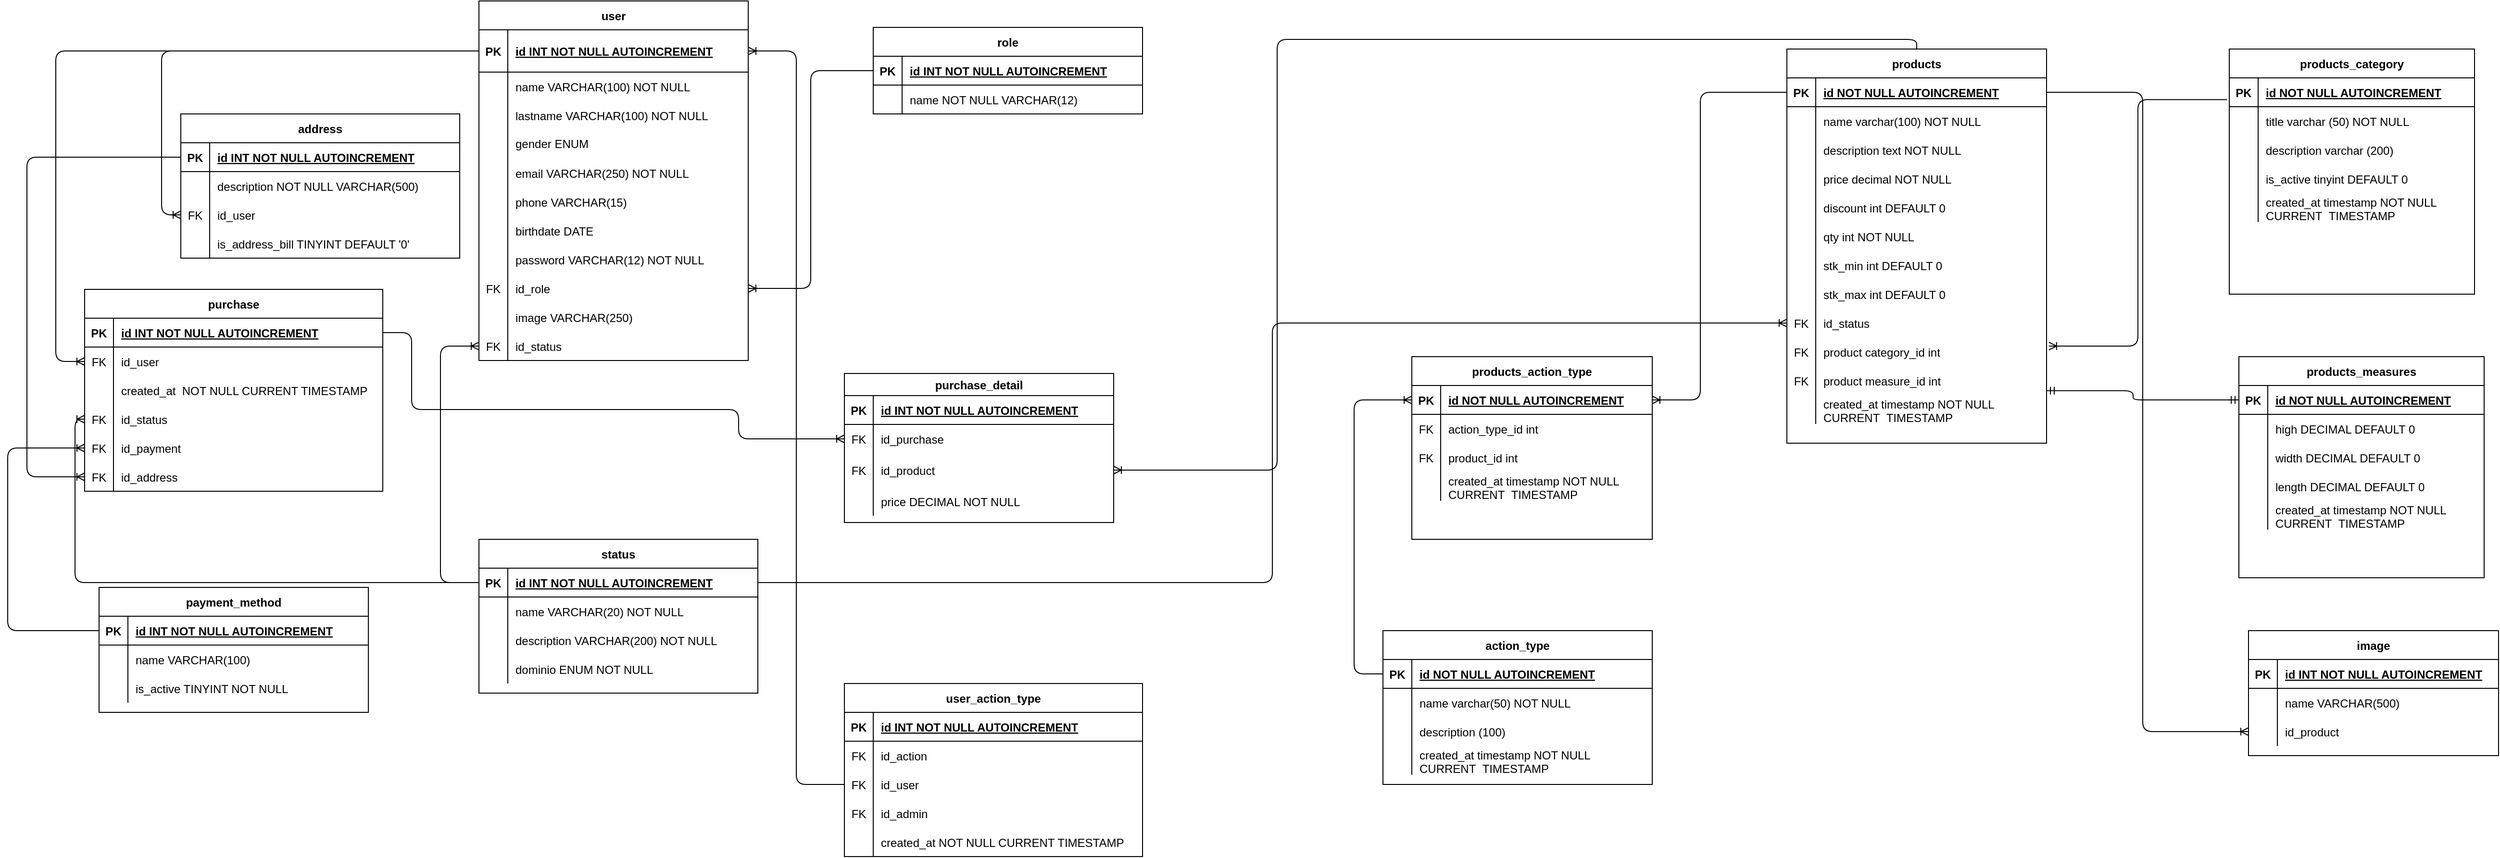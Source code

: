 <mxfile version="15.2.9" type="device"><diagram id="R2lEEEUBdFMjLlhIrx00" name="Page-1"><mxGraphModel dx="1793" dy="318" grid="1" gridSize="10" guides="1" tooltips="1" connect="1" arrows="1" fold="1" page="1" pageScale="1" pageWidth="1169" pageHeight="827" math="0" shadow="0" extFonts="Permanent Marker^https://fonts.googleapis.com/css?family=Permanent+Marker"><root><mxCell id="0"/><mxCell id="1" parent="0"/><mxCell id="lN7ST2UavoAwbHkCMGAO-1" value="products" style="shape=table;startSize=30;container=1;collapsible=1;childLayout=tableLayout;fixedRows=1;rowLines=0;fontStyle=1;align=center;resizeLast=1;" parent="1" vertex="1"><mxGeometry x="1490" y="80" width="270" height="410" as="geometry"/></mxCell><mxCell id="lN7ST2UavoAwbHkCMGAO-2" value="" style="shape=partialRectangle;collapsible=0;dropTarget=0;pointerEvents=0;fillColor=none;top=0;left=0;bottom=1;right=0;points=[[0,0.5],[1,0.5]];portConstraint=eastwest;" parent="lN7ST2UavoAwbHkCMGAO-1" vertex="1"><mxGeometry y="30" width="270" height="30" as="geometry"/></mxCell><mxCell id="lN7ST2UavoAwbHkCMGAO-3" value="PK" style="shape=partialRectangle;connectable=0;fillColor=none;top=0;left=0;bottom=0;right=0;fontStyle=1;overflow=hidden;" parent="lN7ST2UavoAwbHkCMGAO-2" vertex="1"><mxGeometry width="30" height="30" as="geometry"><mxRectangle width="30" height="30" as="alternateBounds"/></mxGeometry></mxCell><mxCell id="lN7ST2UavoAwbHkCMGAO-4" value="id NOT NULL AUTOINCREMENT" style="shape=partialRectangle;connectable=0;fillColor=none;top=0;left=0;bottom=0;right=0;align=left;spacingLeft=6;fontStyle=5;overflow=hidden;" parent="lN7ST2UavoAwbHkCMGAO-2" vertex="1"><mxGeometry x="30" width="240" height="30" as="geometry"><mxRectangle width="240" height="30" as="alternateBounds"/></mxGeometry></mxCell><mxCell id="lN7ST2UavoAwbHkCMGAO-5" value="" style="shape=partialRectangle;collapsible=0;dropTarget=0;pointerEvents=0;fillColor=none;top=0;left=0;bottom=0;right=0;points=[[0,0.5],[1,0.5]];portConstraint=eastwest;" parent="lN7ST2UavoAwbHkCMGAO-1" vertex="1"><mxGeometry y="60" width="270" height="30" as="geometry"/></mxCell><mxCell id="lN7ST2UavoAwbHkCMGAO-6" value="" style="shape=partialRectangle;connectable=0;fillColor=none;top=0;left=0;bottom=0;right=0;editable=1;overflow=hidden;" parent="lN7ST2UavoAwbHkCMGAO-5" vertex="1"><mxGeometry width="30" height="30" as="geometry"><mxRectangle width="30" height="30" as="alternateBounds"/></mxGeometry></mxCell><mxCell id="lN7ST2UavoAwbHkCMGAO-7" value="name varchar(100) NOT NULL" style="shape=partialRectangle;connectable=0;fillColor=none;top=0;left=0;bottom=0;right=0;align=left;spacingLeft=6;overflow=hidden;" parent="lN7ST2UavoAwbHkCMGAO-5" vertex="1"><mxGeometry x="30" width="240" height="30" as="geometry"><mxRectangle width="240" height="30" as="alternateBounds"/></mxGeometry></mxCell><mxCell id="lN7ST2UavoAwbHkCMGAO-8" value="" style="shape=partialRectangle;collapsible=0;dropTarget=0;pointerEvents=0;fillColor=none;top=0;left=0;bottom=0;right=0;points=[[0,0.5],[1,0.5]];portConstraint=eastwest;" parent="lN7ST2UavoAwbHkCMGAO-1" vertex="1"><mxGeometry y="90" width="270" height="30" as="geometry"/></mxCell><mxCell id="lN7ST2UavoAwbHkCMGAO-9" value="" style="shape=partialRectangle;connectable=0;fillColor=none;top=0;left=0;bottom=0;right=0;editable=1;overflow=hidden;" parent="lN7ST2UavoAwbHkCMGAO-8" vertex="1"><mxGeometry width="30" height="30" as="geometry"><mxRectangle width="30" height="30" as="alternateBounds"/></mxGeometry></mxCell><mxCell id="lN7ST2UavoAwbHkCMGAO-10" value="description text NOT NULL" style="shape=partialRectangle;connectable=0;fillColor=none;top=0;left=0;bottom=0;right=0;align=left;spacingLeft=6;overflow=hidden;" parent="lN7ST2UavoAwbHkCMGAO-8" vertex="1"><mxGeometry x="30" width="240" height="30" as="geometry"><mxRectangle width="240" height="30" as="alternateBounds"/></mxGeometry></mxCell><mxCell id="lN7ST2UavoAwbHkCMGAO-82" value="" style="shape=partialRectangle;collapsible=0;dropTarget=0;pointerEvents=0;fillColor=none;top=0;left=0;bottom=0;right=0;points=[[0,0.5],[1,0.5]];portConstraint=eastwest;" parent="lN7ST2UavoAwbHkCMGAO-1" vertex="1"><mxGeometry y="120" width="270" height="30" as="geometry"/></mxCell><mxCell id="lN7ST2UavoAwbHkCMGAO-83" value="" style="shape=partialRectangle;connectable=0;fillColor=none;top=0;left=0;bottom=0;right=0;editable=1;overflow=hidden;" parent="lN7ST2UavoAwbHkCMGAO-82" vertex="1"><mxGeometry width="30" height="30" as="geometry"><mxRectangle width="30" height="30" as="alternateBounds"/></mxGeometry></mxCell><mxCell id="lN7ST2UavoAwbHkCMGAO-84" value="price decimal NOT NULL" style="shape=partialRectangle;connectable=0;fillColor=none;top=0;left=0;bottom=0;right=0;align=left;spacingLeft=6;overflow=hidden;" parent="lN7ST2UavoAwbHkCMGAO-82" vertex="1"><mxGeometry x="30" width="240" height="30" as="geometry"><mxRectangle width="240" height="30" as="alternateBounds"/></mxGeometry></mxCell><mxCell id="lN7ST2UavoAwbHkCMGAO-86" value="" style="shape=partialRectangle;collapsible=0;dropTarget=0;pointerEvents=0;fillColor=none;top=0;left=0;bottom=0;right=0;points=[[0,0.5],[1,0.5]];portConstraint=eastwest;" parent="lN7ST2UavoAwbHkCMGAO-1" vertex="1"><mxGeometry y="150" width="270" height="30" as="geometry"/></mxCell><mxCell id="lN7ST2UavoAwbHkCMGAO-87" value="" style="shape=partialRectangle;connectable=0;fillColor=none;top=0;left=0;bottom=0;right=0;editable=1;overflow=hidden;" parent="lN7ST2UavoAwbHkCMGAO-86" vertex="1"><mxGeometry width="30" height="30" as="geometry"><mxRectangle width="30" height="30" as="alternateBounds"/></mxGeometry></mxCell><mxCell id="lN7ST2UavoAwbHkCMGAO-88" value="discount int DEFAULT 0" style="shape=partialRectangle;connectable=0;fillColor=none;top=0;left=0;bottom=0;right=0;align=left;spacingLeft=6;overflow=hidden;" parent="lN7ST2UavoAwbHkCMGAO-86" vertex="1"><mxGeometry x="30" width="240" height="30" as="geometry"><mxRectangle width="240" height="30" as="alternateBounds"/></mxGeometry></mxCell><mxCell id="lN7ST2UavoAwbHkCMGAO-16" value="" style="shape=partialRectangle;collapsible=0;dropTarget=0;pointerEvents=0;fillColor=none;top=0;left=0;bottom=0;right=0;points=[[0,0.5],[1,0.5]];portConstraint=eastwest;" parent="lN7ST2UavoAwbHkCMGAO-1" vertex="1"><mxGeometry y="180" width="270" height="30" as="geometry"/></mxCell><mxCell id="lN7ST2UavoAwbHkCMGAO-17" value="" style="shape=partialRectangle;connectable=0;fillColor=none;top=0;left=0;bottom=0;right=0;editable=1;overflow=hidden;" parent="lN7ST2UavoAwbHkCMGAO-16" vertex="1"><mxGeometry width="30" height="30" as="geometry"><mxRectangle width="30" height="30" as="alternateBounds"/></mxGeometry></mxCell><mxCell id="lN7ST2UavoAwbHkCMGAO-18" value="qty int NOT NULL" style="shape=partialRectangle;connectable=0;fillColor=none;top=0;left=0;bottom=0;right=0;align=left;spacingLeft=6;overflow=hidden;" parent="lN7ST2UavoAwbHkCMGAO-16" vertex="1"><mxGeometry x="30" width="240" height="30" as="geometry"><mxRectangle width="240" height="30" as="alternateBounds"/></mxGeometry></mxCell><mxCell id="lN7ST2UavoAwbHkCMGAO-33" value="" style="shape=partialRectangle;collapsible=0;dropTarget=0;pointerEvents=0;fillColor=none;top=0;left=0;bottom=0;right=0;points=[[0,0.5],[1,0.5]];portConstraint=eastwest;" parent="lN7ST2UavoAwbHkCMGAO-1" vertex="1"><mxGeometry y="210" width="270" height="30" as="geometry"/></mxCell><mxCell id="lN7ST2UavoAwbHkCMGAO-34" value="" style="shape=partialRectangle;connectable=0;fillColor=none;top=0;left=0;bottom=0;right=0;editable=1;overflow=hidden;" parent="lN7ST2UavoAwbHkCMGAO-33" vertex="1"><mxGeometry width="30" height="30" as="geometry"><mxRectangle width="30" height="30" as="alternateBounds"/></mxGeometry></mxCell><mxCell id="lN7ST2UavoAwbHkCMGAO-35" value="stk_min int DEFAULT 0" style="shape=partialRectangle;connectable=0;fillColor=none;top=0;left=0;bottom=0;right=0;align=left;spacingLeft=6;overflow=hidden;" parent="lN7ST2UavoAwbHkCMGAO-33" vertex="1"><mxGeometry x="30" width="240" height="30" as="geometry"><mxRectangle width="240" height="30" as="alternateBounds"/></mxGeometry></mxCell><mxCell id="lN7ST2UavoAwbHkCMGAO-37" value="" style="shape=partialRectangle;collapsible=0;dropTarget=0;pointerEvents=0;fillColor=none;top=0;left=0;bottom=0;right=0;points=[[0,0.5],[1,0.5]];portConstraint=eastwest;" parent="lN7ST2UavoAwbHkCMGAO-1" vertex="1"><mxGeometry y="240" width="270" height="30" as="geometry"/></mxCell><mxCell id="lN7ST2UavoAwbHkCMGAO-38" value="" style="shape=partialRectangle;connectable=0;fillColor=none;top=0;left=0;bottom=0;right=0;editable=1;overflow=hidden;" parent="lN7ST2UavoAwbHkCMGAO-37" vertex="1"><mxGeometry width="30" height="30" as="geometry"><mxRectangle width="30" height="30" as="alternateBounds"/></mxGeometry></mxCell><mxCell id="lN7ST2UavoAwbHkCMGAO-39" value="stk_max int DEFAULT 0" style="shape=partialRectangle;connectable=0;fillColor=none;top=0;left=0;bottom=0;right=0;align=left;spacingLeft=6;overflow=hidden;" parent="lN7ST2UavoAwbHkCMGAO-37" vertex="1"><mxGeometry x="30" width="240" height="30" as="geometry"><mxRectangle width="240" height="30" as="alternateBounds"/></mxGeometry></mxCell><mxCell id="lN7ST2UavoAwbHkCMGAO-11" value="" style="shape=partialRectangle;collapsible=0;dropTarget=0;pointerEvents=0;fillColor=none;top=0;left=0;bottom=0;right=0;points=[[0,0.5],[1,0.5]];portConstraint=eastwest;" parent="lN7ST2UavoAwbHkCMGAO-1" vertex="1"><mxGeometry y="270" width="270" height="30" as="geometry"/></mxCell><mxCell id="lN7ST2UavoAwbHkCMGAO-12" value="FK" style="shape=partialRectangle;connectable=0;fillColor=none;top=0;left=0;bottom=0;right=0;editable=1;overflow=hidden;" parent="lN7ST2UavoAwbHkCMGAO-11" vertex="1"><mxGeometry width="30" height="30" as="geometry"><mxRectangle width="30" height="30" as="alternateBounds"/></mxGeometry></mxCell><mxCell id="lN7ST2UavoAwbHkCMGAO-13" value="id_status" style="shape=partialRectangle;connectable=0;fillColor=none;top=0;left=0;bottom=0;right=0;align=left;spacingLeft=6;overflow=hidden;" parent="lN7ST2UavoAwbHkCMGAO-11" vertex="1"><mxGeometry x="30" width="240" height="30" as="geometry"><mxRectangle width="240" height="30" as="alternateBounds"/></mxGeometry></mxCell><mxCell id="lN7ST2UavoAwbHkCMGAO-54" value="" style="shape=partialRectangle;collapsible=0;dropTarget=0;pointerEvents=0;fillColor=none;top=0;left=0;bottom=0;right=0;points=[[0,0.5],[1,0.5]];portConstraint=eastwest;" parent="lN7ST2UavoAwbHkCMGAO-1" vertex="1"><mxGeometry y="300" width="270" height="30" as="geometry"/></mxCell><mxCell id="lN7ST2UavoAwbHkCMGAO-55" value="FK" style="shape=partialRectangle;connectable=0;fillColor=none;top=0;left=0;bottom=0;right=0;fontStyle=0;overflow=hidden;" parent="lN7ST2UavoAwbHkCMGAO-54" vertex="1"><mxGeometry width="30" height="30" as="geometry"><mxRectangle width="30" height="30" as="alternateBounds"/></mxGeometry></mxCell><mxCell id="lN7ST2UavoAwbHkCMGAO-56" value="product category_id int " style="shape=partialRectangle;connectable=0;fillColor=none;top=0;left=0;bottom=0;right=0;align=left;spacingLeft=6;fontStyle=0;overflow=hidden;" parent="lN7ST2UavoAwbHkCMGAO-54" vertex="1"><mxGeometry x="30" width="240" height="30" as="geometry"><mxRectangle width="240" height="30" as="alternateBounds"/></mxGeometry></mxCell><mxCell id="lN7ST2UavoAwbHkCMGAO-75" value="" style="shape=partialRectangle;collapsible=0;dropTarget=0;pointerEvents=0;fillColor=none;top=0;left=0;bottom=0;right=0;points=[[0,0.5],[1,0.5]];portConstraint=eastwest;" parent="lN7ST2UavoAwbHkCMGAO-1" vertex="1"><mxGeometry y="330" width="270" height="30" as="geometry"/></mxCell><mxCell id="lN7ST2UavoAwbHkCMGAO-76" value="FK" style="shape=partialRectangle;connectable=0;fillColor=none;top=0;left=0;bottom=0;right=0;fontStyle=0;overflow=hidden;" parent="lN7ST2UavoAwbHkCMGAO-75" vertex="1"><mxGeometry width="30" height="30" as="geometry"><mxRectangle width="30" height="30" as="alternateBounds"/></mxGeometry></mxCell><mxCell id="lN7ST2UavoAwbHkCMGAO-77" value="product measure_id int " style="shape=partialRectangle;connectable=0;fillColor=none;top=0;left=0;bottom=0;right=0;align=left;spacingLeft=6;fontStyle=0;overflow=hidden;" parent="lN7ST2UavoAwbHkCMGAO-75" vertex="1"><mxGeometry x="30" width="240" height="30" as="geometry"><mxRectangle width="240" height="30" as="alternateBounds"/></mxGeometry></mxCell><mxCell id="lN7ST2UavoAwbHkCMGAO-41" value="" style="shape=partialRectangle;collapsible=0;dropTarget=0;pointerEvents=0;fillColor=none;top=0;left=0;bottom=0;right=0;points=[[0,0.5],[1,0.5]];portConstraint=eastwest;" parent="lN7ST2UavoAwbHkCMGAO-1" vertex="1"><mxGeometry y="360" width="270" height="30" as="geometry"/></mxCell><mxCell id="lN7ST2UavoAwbHkCMGAO-42" value="" style="shape=partialRectangle;connectable=0;fillColor=none;top=0;left=0;bottom=0;right=0;editable=1;overflow=hidden;" parent="lN7ST2UavoAwbHkCMGAO-41" vertex="1"><mxGeometry width="30" height="30" as="geometry"><mxRectangle width="30" height="30" as="alternateBounds"/></mxGeometry></mxCell><mxCell id="lN7ST2UavoAwbHkCMGAO-43" value="created_at timestamp NOT NULL CURRENT_TIMESTAMP" style="shape=partialRectangle;connectable=0;fillColor=none;top=0;left=0;bottom=0;right=0;align=left;spacingLeft=6;overflow=hidden;whiteSpace=wrap;" parent="lN7ST2UavoAwbHkCMGAO-41" vertex="1"><mxGeometry x="30" width="240" height="30" as="geometry"><mxRectangle width="240" height="30" as="alternateBounds"/></mxGeometry></mxCell><mxCell id="lN7ST2UavoAwbHkCMGAO-19" value="products_category" style="shape=table;startSize=30;container=1;collapsible=1;childLayout=tableLayout;fixedRows=1;rowLines=0;fontStyle=1;align=center;resizeLast=1;" parent="1" vertex="1"><mxGeometry x="1950" y="80" width="255" height="255" as="geometry"/></mxCell><mxCell id="lN7ST2UavoAwbHkCMGAO-20" value="" style="shape=partialRectangle;collapsible=0;dropTarget=0;pointerEvents=0;fillColor=none;top=0;left=0;bottom=1;right=0;points=[[0,0.5],[1,0.5]];portConstraint=eastwest;" parent="lN7ST2UavoAwbHkCMGAO-19" vertex="1"><mxGeometry y="30" width="255" height="30" as="geometry"/></mxCell><mxCell id="lN7ST2UavoAwbHkCMGAO-21" value="PK" style="shape=partialRectangle;connectable=0;fillColor=none;top=0;left=0;bottom=0;right=0;fontStyle=1;overflow=hidden;" parent="lN7ST2UavoAwbHkCMGAO-20" vertex="1"><mxGeometry width="30" height="30" as="geometry"><mxRectangle width="30" height="30" as="alternateBounds"/></mxGeometry></mxCell><mxCell id="lN7ST2UavoAwbHkCMGAO-22" value="id NOT NULL AUTOINCREMENT" style="shape=partialRectangle;connectable=0;fillColor=none;top=0;left=0;bottom=0;right=0;align=left;spacingLeft=6;fontStyle=5;overflow=hidden;" parent="lN7ST2UavoAwbHkCMGAO-20" vertex="1"><mxGeometry x="30" width="225" height="30" as="geometry"><mxRectangle width="225" height="30" as="alternateBounds"/></mxGeometry></mxCell><mxCell id="lN7ST2UavoAwbHkCMGAO-23" value="" style="shape=partialRectangle;collapsible=0;dropTarget=0;pointerEvents=0;fillColor=none;top=0;left=0;bottom=0;right=0;points=[[0,0.5],[1,0.5]];portConstraint=eastwest;" parent="lN7ST2UavoAwbHkCMGAO-19" vertex="1"><mxGeometry y="60" width="255" height="30" as="geometry"/></mxCell><mxCell id="lN7ST2UavoAwbHkCMGAO-24" value="" style="shape=partialRectangle;connectable=0;fillColor=none;top=0;left=0;bottom=0;right=0;editable=1;overflow=hidden;" parent="lN7ST2UavoAwbHkCMGAO-23" vertex="1"><mxGeometry width="30" height="30" as="geometry"><mxRectangle width="30" height="30" as="alternateBounds"/></mxGeometry></mxCell><mxCell id="lN7ST2UavoAwbHkCMGAO-25" value="title varchar (50) NOT NULL" style="shape=partialRectangle;connectable=0;fillColor=none;top=0;left=0;bottom=0;right=0;align=left;spacingLeft=6;overflow=hidden;" parent="lN7ST2UavoAwbHkCMGAO-23" vertex="1"><mxGeometry x="30" width="225" height="30" as="geometry"><mxRectangle width="225" height="30" as="alternateBounds"/></mxGeometry></mxCell><mxCell id="lN7ST2UavoAwbHkCMGAO-26" value="" style="shape=partialRectangle;collapsible=0;dropTarget=0;pointerEvents=0;fillColor=none;top=0;left=0;bottom=0;right=0;points=[[0,0.5],[1,0.5]];portConstraint=eastwest;" parent="lN7ST2UavoAwbHkCMGAO-19" vertex="1"><mxGeometry y="90" width="255" height="30" as="geometry"/></mxCell><mxCell id="lN7ST2UavoAwbHkCMGAO-27" value="" style="shape=partialRectangle;connectable=0;fillColor=none;top=0;left=0;bottom=0;right=0;editable=1;overflow=hidden;" parent="lN7ST2UavoAwbHkCMGAO-26" vertex="1"><mxGeometry width="30" height="30" as="geometry"><mxRectangle width="30" height="30" as="alternateBounds"/></mxGeometry></mxCell><mxCell id="lN7ST2UavoAwbHkCMGAO-28" value="description varchar (200)" style="shape=partialRectangle;connectable=0;fillColor=none;top=0;left=0;bottom=0;right=0;align=left;spacingLeft=6;overflow=hidden;" parent="lN7ST2UavoAwbHkCMGAO-26" vertex="1"><mxGeometry x="30" width="225" height="30" as="geometry"><mxRectangle width="225" height="30" as="alternateBounds"/></mxGeometry></mxCell><mxCell id="lN7ST2UavoAwbHkCMGAO-29" value="" style="shape=partialRectangle;collapsible=0;dropTarget=0;pointerEvents=0;fillColor=none;top=0;left=0;bottom=0;right=0;points=[[0,0.5],[1,0.5]];portConstraint=eastwest;" parent="lN7ST2UavoAwbHkCMGAO-19" vertex="1"><mxGeometry y="120" width="255" height="30" as="geometry"/></mxCell><mxCell id="lN7ST2UavoAwbHkCMGAO-30" value="" style="shape=partialRectangle;connectable=0;fillColor=none;top=0;left=0;bottom=0;right=0;editable=1;overflow=hidden;" parent="lN7ST2UavoAwbHkCMGAO-29" vertex="1"><mxGeometry width="30" height="30" as="geometry"><mxRectangle width="30" height="30" as="alternateBounds"/></mxGeometry></mxCell><mxCell id="lN7ST2UavoAwbHkCMGAO-31" value="is_active tinyint DEFAULT 0" style="shape=partialRectangle;connectable=0;fillColor=none;top=0;left=0;bottom=0;right=0;align=left;spacingLeft=6;overflow=hidden;" parent="lN7ST2UavoAwbHkCMGAO-29" vertex="1"><mxGeometry x="30" width="225" height="30" as="geometry"><mxRectangle width="225" height="30" as="alternateBounds"/></mxGeometry></mxCell><mxCell id="lN7ST2UavoAwbHkCMGAO-50" value="" style="shape=partialRectangle;collapsible=0;dropTarget=0;pointerEvents=0;fillColor=none;top=0;left=0;bottom=0;right=0;points=[[0,0.5],[1,0.5]];portConstraint=eastwest;" parent="lN7ST2UavoAwbHkCMGAO-19" vertex="1"><mxGeometry y="150" width="255" height="30" as="geometry"/></mxCell><mxCell id="lN7ST2UavoAwbHkCMGAO-51" value="" style="shape=partialRectangle;connectable=0;fillColor=none;top=0;left=0;bottom=0;right=0;editable=1;overflow=hidden;" parent="lN7ST2UavoAwbHkCMGAO-50" vertex="1"><mxGeometry width="30" height="30" as="geometry"><mxRectangle width="30" height="30" as="alternateBounds"/></mxGeometry></mxCell><mxCell id="lN7ST2UavoAwbHkCMGAO-52" value="created_at timestamp NOT NULL CURRENT_TIMESTAMP" style="shape=partialRectangle;connectable=0;fillColor=none;top=0;left=0;bottom=0;right=0;align=left;spacingLeft=6;overflow=hidden;whiteSpace=wrap;" parent="lN7ST2UavoAwbHkCMGAO-50" vertex="1"><mxGeometry x="30" width="225" height="30" as="geometry"><mxRectangle width="225" height="30" as="alternateBounds"/></mxGeometry></mxCell><mxCell id="lN7ST2UavoAwbHkCMGAO-57" value="products_measures" style="shape=table;startSize=30;container=1;collapsible=1;childLayout=tableLayout;fixedRows=1;rowLines=0;fontStyle=1;align=center;resizeLast=1;" parent="1" vertex="1"><mxGeometry x="1960" y="400" width="255" height="230" as="geometry"/></mxCell><mxCell id="lN7ST2UavoAwbHkCMGAO-58" value="" style="shape=partialRectangle;collapsible=0;dropTarget=0;pointerEvents=0;fillColor=none;top=0;left=0;bottom=1;right=0;points=[[0,0.5],[1,0.5]];portConstraint=eastwest;" parent="lN7ST2UavoAwbHkCMGAO-57" vertex="1"><mxGeometry y="30" width="255" height="30" as="geometry"/></mxCell><mxCell id="lN7ST2UavoAwbHkCMGAO-59" value="PK" style="shape=partialRectangle;connectable=0;fillColor=none;top=0;left=0;bottom=0;right=0;fontStyle=1;overflow=hidden;" parent="lN7ST2UavoAwbHkCMGAO-58" vertex="1"><mxGeometry width="30" height="30" as="geometry"><mxRectangle width="30" height="30" as="alternateBounds"/></mxGeometry></mxCell><mxCell id="lN7ST2UavoAwbHkCMGAO-60" value="id NOT NULL AUTOINCREMENT" style="shape=partialRectangle;connectable=0;fillColor=none;top=0;left=0;bottom=0;right=0;align=left;spacingLeft=6;fontStyle=5;overflow=hidden;" parent="lN7ST2UavoAwbHkCMGAO-58" vertex="1"><mxGeometry x="30" width="225" height="30" as="geometry"><mxRectangle width="225" height="30" as="alternateBounds"/></mxGeometry></mxCell><mxCell id="lN7ST2UavoAwbHkCMGAO-61" value="" style="shape=partialRectangle;collapsible=0;dropTarget=0;pointerEvents=0;fillColor=none;top=0;left=0;bottom=0;right=0;points=[[0,0.5],[1,0.5]];portConstraint=eastwest;" parent="lN7ST2UavoAwbHkCMGAO-57" vertex="1"><mxGeometry y="60" width="255" height="30" as="geometry"/></mxCell><mxCell id="lN7ST2UavoAwbHkCMGAO-62" value="" style="shape=partialRectangle;connectable=0;fillColor=none;top=0;left=0;bottom=0;right=0;editable=1;overflow=hidden;" parent="lN7ST2UavoAwbHkCMGAO-61" vertex="1"><mxGeometry width="30" height="30" as="geometry"><mxRectangle width="30" height="30" as="alternateBounds"/></mxGeometry></mxCell><mxCell id="lN7ST2UavoAwbHkCMGAO-63" value="high DECIMAL DEFAULT 0" style="shape=partialRectangle;connectable=0;fillColor=none;top=0;left=0;bottom=0;right=0;align=left;spacingLeft=6;overflow=hidden;" parent="lN7ST2UavoAwbHkCMGAO-61" vertex="1"><mxGeometry x="30" width="225" height="30" as="geometry"><mxRectangle width="225" height="30" as="alternateBounds"/></mxGeometry></mxCell><mxCell id="lN7ST2UavoAwbHkCMGAO-64" value="" style="shape=partialRectangle;collapsible=0;dropTarget=0;pointerEvents=0;fillColor=none;top=0;left=0;bottom=0;right=0;points=[[0,0.5],[1,0.5]];portConstraint=eastwest;" parent="lN7ST2UavoAwbHkCMGAO-57" vertex="1"><mxGeometry y="90" width="255" height="30" as="geometry"/></mxCell><mxCell id="lN7ST2UavoAwbHkCMGAO-65" value="" style="shape=partialRectangle;connectable=0;fillColor=none;top=0;left=0;bottom=0;right=0;editable=1;overflow=hidden;" parent="lN7ST2UavoAwbHkCMGAO-64" vertex="1"><mxGeometry width="30" height="30" as="geometry"><mxRectangle width="30" height="30" as="alternateBounds"/></mxGeometry></mxCell><mxCell id="lN7ST2UavoAwbHkCMGAO-66" value="width DECIMAL DEFAULT 0" style="shape=partialRectangle;connectable=0;fillColor=none;top=0;left=0;bottom=0;right=0;align=left;spacingLeft=6;overflow=hidden;" parent="lN7ST2UavoAwbHkCMGAO-64" vertex="1"><mxGeometry x="30" width="225" height="30" as="geometry"><mxRectangle width="225" height="30" as="alternateBounds"/></mxGeometry></mxCell><mxCell id="lN7ST2UavoAwbHkCMGAO-67" value="" style="shape=partialRectangle;collapsible=0;dropTarget=0;pointerEvents=0;fillColor=none;top=0;left=0;bottom=0;right=0;points=[[0,0.5],[1,0.5]];portConstraint=eastwest;" parent="lN7ST2UavoAwbHkCMGAO-57" vertex="1"><mxGeometry y="120" width="255" height="30" as="geometry"/></mxCell><mxCell id="lN7ST2UavoAwbHkCMGAO-68" value="" style="shape=partialRectangle;connectable=0;fillColor=none;top=0;left=0;bottom=0;right=0;editable=1;overflow=hidden;" parent="lN7ST2UavoAwbHkCMGAO-67" vertex="1"><mxGeometry width="30" height="30" as="geometry"><mxRectangle width="30" height="30" as="alternateBounds"/></mxGeometry></mxCell><mxCell id="lN7ST2UavoAwbHkCMGAO-69" value="length DECIMAL DEFAULT 0" style="shape=partialRectangle;connectable=0;fillColor=none;top=0;left=0;bottom=0;right=0;align=left;spacingLeft=6;overflow=hidden;" parent="lN7ST2UavoAwbHkCMGAO-67" vertex="1"><mxGeometry x="30" width="225" height="30" as="geometry"><mxRectangle width="225" height="30" as="alternateBounds"/></mxGeometry></mxCell><mxCell id="lN7ST2UavoAwbHkCMGAO-103" value="" style="shape=partialRectangle;collapsible=0;dropTarget=0;pointerEvents=0;fillColor=none;top=0;left=0;bottom=0;right=0;points=[[0,0.5],[1,0.5]];portConstraint=eastwest;" parent="lN7ST2UavoAwbHkCMGAO-57" vertex="1"><mxGeometry y="150" width="255" height="30" as="geometry"/></mxCell><mxCell id="lN7ST2UavoAwbHkCMGAO-104" value="" style="shape=partialRectangle;connectable=0;fillColor=none;top=0;left=0;bottom=0;right=0;editable=1;overflow=hidden;" parent="lN7ST2UavoAwbHkCMGAO-103" vertex="1"><mxGeometry width="30" height="30" as="geometry"><mxRectangle width="30" height="30" as="alternateBounds"/></mxGeometry></mxCell><mxCell id="lN7ST2UavoAwbHkCMGAO-105" value="created_at timestamp NOT NULL CURRENT_TIMESTAMP" style="shape=partialRectangle;connectable=0;fillColor=none;top=0;left=0;bottom=0;right=0;align=left;spacingLeft=6;overflow=hidden;whiteSpace=wrap;" parent="lN7ST2UavoAwbHkCMGAO-103" vertex="1"><mxGeometry x="30" width="225" height="30" as="geometry"><mxRectangle width="225" height="30" as="alternateBounds"/></mxGeometry></mxCell><mxCell id="lN7ST2UavoAwbHkCMGAO-78" value="" style="edgeStyle=orthogonalEdgeStyle;fontSize=12;html=1;endArrow=ERmandOne;startArrow=ERmandOne;exitX=1;exitY=0.847;exitDx=0;exitDy=0;exitPerimeter=0;entryX=0;entryY=0.5;entryDx=0;entryDy=0;" parent="1" source="lN7ST2UavoAwbHkCMGAO-75" target="lN7ST2UavoAwbHkCMGAO-58" edge="1"><mxGeometry width="100" height="100" relative="1" as="geometry"><mxPoint x="1154" y="540" as="sourcePoint"/><mxPoint x="1254" y="423" as="targetPoint"/><Array as="points"><mxPoint x="1850" y="435"/><mxPoint x="1850" y="445"/></Array></mxGeometry></mxCell><mxCell id="lN7ST2UavoAwbHkCMGAO-80" value="" style="edgeStyle=orthogonalEdgeStyle;fontSize=12;html=1;endArrow=ERoneToMany;exitX=-0.009;exitY=0.753;exitDx=0;exitDy=0;exitPerimeter=0;entryX=1.009;entryY=0.3;entryDx=0;entryDy=0;entryPerimeter=0;" parent="1" source="lN7ST2UavoAwbHkCMGAO-20" target="lN7ST2UavoAwbHkCMGAO-54" edge="1"><mxGeometry width="100" height="100" relative="1" as="geometry"><mxPoint x="1154" y="330" as="sourcePoint"/><mxPoint x="1234" y="360" as="targetPoint"/></mxGeometry></mxCell><mxCell id="lN7ST2UavoAwbHkCMGAO-89" value="action_type" style="shape=table;startSize=30;container=1;collapsible=1;childLayout=tableLayout;fixedRows=1;rowLines=0;fontStyle=1;align=center;resizeLast=1;" parent="1" vertex="1"><mxGeometry x="1070" y="685" width="280" height="160" as="geometry"/></mxCell><mxCell id="lN7ST2UavoAwbHkCMGAO-90" value="" style="shape=partialRectangle;collapsible=0;dropTarget=0;pointerEvents=0;fillColor=none;top=0;left=0;bottom=1;right=0;points=[[0,0.5],[1,0.5]];portConstraint=eastwest;" parent="lN7ST2UavoAwbHkCMGAO-89" vertex="1"><mxGeometry y="30" width="280" height="30" as="geometry"/></mxCell><mxCell id="lN7ST2UavoAwbHkCMGAO-91" value="PK" style="shape=partialRectangle;connectable=0;fillColor=none;top=0;left=0;bottom=0;right=0;fontStyle=1;overflow=hidden;" parent="lN7ST2UavoAwbHkCMGAO-90" vertex="1"><mxGeometry width="30" height="30" as="geometry"><mxRectangle width="30" height="30" as="alternateBounds"/></mxGeometry></mxCell><mxCell id="lN7ST2UavoAwbHkCMGAO-92" value="id NOT NULL AUTOINCREMENT" style="shape=partialRectangle;connectable=0;fillColor=none;top=0;left=0;bottom=0;right=0;align=left;spacingLeft=6;fontStyle=5;overflow=hidden;" parent="lN7ST2UavoAwbHkCMGAO-90" vertex="1"><mxGeometry x="30" width="250" height="30" as="geometry"><mxRectangle width="250" height="30" as="alternateBounds"/></mxGeometry></mxCell><mxCell id="lN7ST2UavoAwbHkCMGAO-93" value="" style="shape=partialRectangle;collapsible=0;dropTarget=0;pointerEvents=0;fillColor=none;top=0;left=0;bottom=0;right=0;points=[[0,0.5],[1,0.5]];portConstraint=eastwest;" parent="lN7ST2UavoAwbHkCMGAO-89" vertex="1"><mxGeometry y="60" width="280" height="30" as="geometry"/></mxCell><mxCell id="lN7ST2UavoAwbHkCMGAO-94" value="" style="shape=partialRectangle;connectable=0;fillColor=none;top=0;left=0;bottom=0;right=0;editable=1;overflow=hidden;" parent="lN7ST2UavoAwbHkCMGAO-93" vertex="1"><mxGeometry width="30" height="30" as="geometry"><mxRectangle width="30" height="30" as="alternateBounds"/></mxGeometry></mxCell><mxCell id="lN7ST2UavoAwbHkCMGAO-95" value="name varchar(50) NOT NULL" style="shape=partialRectangle;connectable=0;fillColor=none;top=0;left=0;bottom=0;right=0;align=left;spacingLeft=6;overflow=hidden;" parent="lN7ST2UavoAwbHkCMGAO-93" vertex="1"><mxGeometry x="30" width="250" height="30" as="geometry"><mxRectangle width="250" height="30" as="alternateBounds"/></mxGeometry></mxCell><mxCell id="lN7ST2UavoAwbHkCMGAO-96" value="" style="shape=partialRectangle;collapsible=0;dropTarget=0;pointerEvents=0;fillColor=none;top=0;left=0;bottom=0;right=0;points=[[0,0.5],[1,0.5]];portConstraint=eastwest;" parent="lN7ST2UavoAwbHkCMGAO-89" vertex="1"><mxGeometry y="90" width="280" height="30" as="geometry"/></mxCell><mxCell id="lN7ST2UavoAwbHkCMGAO-97" value="" style="shape=partialRectangle;connectable=0;fillColor=none;top=0;left=0;bottom=0;right=0;editable=1;overflow=hidden;" parent="lN7ST2UavoAwbHkCMGAO-96" vertex="1"><mxGeometry width="30" height="30" as="geometry"><mxRectangle width="30" height="30" as="alternateBounds"/></mxGeometry></mxCell><mxCell id="lN7ST2UavoAwbHkCMGAO-98" value="description (100)" style="shape=partialRectangle;connectable=0;fillColor=none;top=0;left=0;bottom=0;right=0;align=left;spacingLeft=6;overflow=hidden;" parent="lN7ST2UavoAwbHkCMGAO-96" vertex="1"><mxGeometry x="30" width="250" height="30" as="geometry"><mxRectangle width="250" height="30" as="alternateBounds"/></mxGeometry></mxCell><mxCell id="lN7ST2UavoAwbHkCMGAO-99" value="" style="shape=partialRectangle;collapsible=0;dropTarget=0;pointerEvents=0;fillColor=none;top=0;left=0;bottom=0;right=0;points=[[0,0.5],[1,0.5]];portConstraint=eastwest;" parent="lN7ST2UavoAwbHkCMGAO-89" vertex="1"><mxGeometry y="120" width="280" height="30" as="geometry"/></mxCell><mxCell id="lN7ST2UavoAwbHkCMGAO-100" value="" style="shape=partialRectangle;connectable=0;fillColor=none;top=0;left=0;bottom=0;right=0;editable=1;overflow=hidden;" parent="lN7ST2UavoAwbHkCMGAO-99" vertex="1"><mxGeometry width="30" height="30" as="geometry"><mxRectangle width="30" height="30" as="alternateBounds"/></mxGeometry></mxCell><mxCell id="lN7ST2UavoAwbHkCMGAO-101" value="created_at timestamp NOT NULL CURRENT_TIMESTAMP" style="shape=partialRectangle;connectable=0;fillColor=none;top=0;left=0;bottom=0;right=0;align=left;spacingLeft=6;overflow=hidden;whiteSpace=wrap;" parent="lN7ST2UavoAwbHkCMGAO-99" vertex="1"><mxGeometry x="30" width="250" height="30" as="geometry"><mxRectangle width="250" height="30" as="alternateBounds"/></mxGeometry></mxCell><mxCell id="lN7ST2UavoAwbHkCMGAO-106" value="products_action_type" style="shape=table;startSize=30;container=1;collapsible=1;childLayout=tableLayout;fixedRows=1;rowLines=0;fontStyle=1;align=center;resizeLast=1;" parent="1" vertex="1"><mxGeometry x="1100" y="400" width="250" height="190" as="geometry"/></mxCell><mxCell id="lN7ST2UavoAwbHkCMGAO-107" value="" style="shape=partialRectangle;collapsible=0;dropTarget=0;pointerEvents=0;fillColor=none;top=0;left=0;bottom=1;right=0;points=[[0,0.5],[1,0.5]];portConstraint=eastwest;" parent="lN7ST2UavoAwbHkCMGAO-106" vertex="1"><mxGeometry y="30" width="250" height="30" as="geometry"/></mxCell><mxCell id="lN7ST2UavoAwbHkCMGAO-108" value="PK" style="shape=partialRectangle;connectable=0;fillColor=none;top=0;left=0;bottom=0;right=0;fontStyle=1;overflow=hidden;" parent="lN7ST2UavoAwbHkCMGAO-107" vertex="1"><mxGeometry width="30" height="30" as="geometry"><mxRectangle width="30" height="30" as="alternateBounds"/></mxGeometry></mxCell><mxCell id="lN7ST2UavoAwbHkCMGAO-109" value="id NOT NULL AUTOINCREMENT" style="shape=partialRectangle;connectable=0;fillColor=none;top=0;left=0;bottom=0;right=0;align=left;spacingLeft=6;fontStyle=5;overflow=hidden;" parent="lN7ST2UavoAwbHkCMGAO-107" vertex="1"><mxGeometry x="30" width="220" height="30" as="geometry"><mxRectangle width="220" height="30" as="alternateBounds"/></mxGeometry></mxCell><mxCell id="lN7ST2UavoAwbHkCMGAO-124" value="" style="shape=partialRectangle;collapsible=0;dropTarget=0;pointerEvents=0;fillColor=none;top=0;left=0;bottom=0;right=0;points=[[0,0.5],[1,0.5]];portConstraint=eastwest;" parent="lN7ST2UavoAwbHkCMGAO-106" vertex="1"><mxGeometry y="60" width="250" height="30" as="geometry"/></mxCell><mxCell id="lN7ST2UavoAwbHkCMGAO-125" value="FK" style="shape=partialRectangle;connectable=0;fillColor=none;top=0;left=0;bottom=0;right=0;fontStyle=0;overflow=hidden;" parent="lN7ST2UavoAwbHkCMGAO-124" vertex="1"><mxGeometry width="30" height="30" as="geometry"><mxRectangle width="30" height="30" as="alternateBounds"/></mxGeometry></mxCell><mxCell id="lN7ST2UavoAwbHkCMGAO-126" value="action_type_id int" style="shape=partialRectangle;connectable=0;fillColor=none;top=0;left=0;bottom=0;right=0;align=left;spacingLeft=6;fontStyle=0;overflow=hidden;" parent="lN7ST2UavoAwbHkCMGAO-124" vertex="1"><mxGeometry x="30" width="220" height="30" as="geometry"><mxRectangle width="220" height="30" as="alternateBounds"/></mxGeometry></mxCell><mxCell id="lN7ST2UavoAwbHkCMGAO-120" value="" style="shape=partialRectangle;collapsible=0;dropTarget=0;pointerEvents=0;fillColor=none;top=0;left=0;bottom=0;right=0;points=[[0,0.5],[1,0.5]];portConstraint=eastwest;" parent="lN7ST2UavoAwbHkCMGAO-106" vertex="1"><mxGeometry y="90" width="250" height="30" as="geometry"/></mxCell><mxCell id="lN7ST2UavoAwbHkCMGAO-121" value="FK" style="shape=partialRectangle;connectable=0;fillColor=none;top=0;left=0;bottom=0;right=0;fontStyle=0;overflow=hidden;" parent="lN7ST2UavoAwbHkCMGAO-120" vertex="1"><mxGeometry width="30" height="30" as="geometry"><mxRectangle width="30" height="30" as="alternateBounds"/></mxGeometry></mxCell><mxCell id="lN7ST2UavoAwbHkCMGAO-122" value="product_id int" style="shape=partialRectangle;connectable=0;fillColor=none;top=0;left=0;bottom=0;right=0;align=left;spacingLeft=6;fontStyle=0;overflow=hidden;" parent="lN7ST2UavoAwbHkCMGAO-120" vertex="1"><mxGeometry x="30" width="220" height="30" as="geometry"><mxRectangle width="220" height="30" as="alternateBounds"/></mxGeometry></mxCell><mxCell id="lN7ST2UavoAwbHkCMGAO-116" value="" style="shape=partialRectangle;collapsible=0;dropTarget=0;pointerEvents=0;fillColor=none;top=0;left=0;bottom=0;right=0;points=[[0,0.5],[1,0.5]];portConstraint=eastwest;" parent="lN7ST2UavoAwbHkCMGAO-106" vertex="1"><mxGeometry y="120" width="250" height="30" as="geometry"/></mxCell><mxCell id="lN7ST2UavoAwbHkCMGAO-117" value="" style="shape=partialRectangle;connectable=0;fillColor=none;top=0;left=0;bottom=0;right=0;editable=1;overflow=hidden;" parent="lN7ST2UavoAwbHkCMGAO-116" vertex="1"><mxGeometry width="30" height="30" as="geometry"><mxRectangle width="30" height="30" as="alternateBounds"/></mxGeometry></mxCell><mxCell id="lN7ST2UavoAwbHkCMGAO-118" value="created_at timestamp NOT NULL CURRENT_TIMESTAMP" style="shape=partialRectangle;connectable=0;fillColor=none;top=0;left=0;bottom=0;right=0;align=left;spacingLeft=6;overflow=hidden;whiteSpace=wrap;" parent="lN7ST2UavoAwbHkCMGAO-116" vertex="1"><mxGeometry x="30" width="220" height="30" as="geometry"><mxRectangle width="220" height="30" as="alternateBounds"/></mxGeometry></mxCell><mxCell id="lN7ST2UavoAwbHkCMGAO-128" value="" style="edgeStyle=orthogonalEdgeStyle;fontSize=12;html=1;endArrow=ERoneToMany;exitX=0;exitY=0.5;exitDx=0;exitDy=0;entryX=1;entryY=0.5;entryDx=0;entryDy=0;" parent="1" source="lN7ST2UavoAwbHkCMGAO-2" target="lN7ST2UavoAwbHkCMGAO-107" edge="1"><mxGeometry width="100" height="100" relative="1" as="geometry"><mxPoint x="1114" y="290" as="sourcePoint"/><mxPoint x="884" y="570" as="targetPoint"/><Array as="points"><mxPoint x="1400" y="125"/><mxPoint x="1400" y="445"/></Array></mxGeometry></mxCell><mxCell id="R-1acw3r711dhuSx2BgU-237" value="user" style="shape=table;startSize=30;container=1;collapsible=1;childLayout=tableLayout;fixedRows=1;rowLines=0;fontStyle=1;align=center;resizeLast=1;" parent="1" vertex="1"><mxGeometry x="130" y="30" width="280" height="374" as="geometry"><mxRectangle x="250" y="186" width="160" height="30" as="alternateBounds"/></mxGeometry></mxCell><mxCell id="R-1acw3r711dhuSx2BgU-238" value="" style="shape=partialRectangle;collapsible=0;dropTarget=0;pointerEvents=0;fillColor=none;top=0;left=0;bottom=1;right=0;points=[[0,0.5],[1,0.5]];portConstraint=eastwest;" parent="R-1acw3r711dhuSx2BgU-237" vertex="1"><mxGeometry y="30" width="280" height="44" as="geometry"/></mxCell><mxCell id="R-1acw3r711dhuSx2BgU-239" value="PK" style="shape=partialRectangle;connectable=0;fillColor=none;top=0;left=0;bottom=0;right=0;fontStyle=1;overflow=hidden;" parent="R-1acw3r711dhuSx2BgU-238" vertex="1"><mxGeometry width="30" height="44" as="geometry"><mxRectangle width="30" height="44" as="alternateBounds"/></mxGeometry></mxCell><mxCell id="R-1acw3r711dhuSx2BgU-240" value="id INT NOT NULL AUTOINCREMENT" style="shape=partialRectangle;connectable=0;fillColor=none;top=0;left=0;bottom=0;right=0;align=left;spacingLeft=6;fontStyle=5;overflow=hidden;" parent="R-1acw3r711dhuSx2BgU-238" vertex="1"><mxGeometry x="30" width="250" height="44" as="geometry"><mxRectangle width="250" height="44" as="alternateBounds"/></mxGeometry></mxCell><mxCell id="R-1acw3r711dhuSx2BgU-241" value="" style="shape=partialRectangle;collapsible=0;dropTarget=0;pointerEvents=0;fillColor=none;top=0;left=0;bottom=0;right=0;points=[[0,0.5],[1,0.5]];portConstraint=eastwest;" parent="R-1acw3r711dhuSx2BgU-237" vertex="1"><mxGeometry y="74" width="280" height="30" as="geometry"/></mxCell><mxCell id="R-1acw3r711dhuSx2BgU-242" value="" style="shape=partialRectangle;connectable=0;fillColor=none;top=0;left=0;bottom=0;right=0;fontStyle=0;overflow=hidden;" parent="R-1acw3r711dhuSx2BgU-241" vertex="1"><mxGeometry width="30" height="30" as="geometry"><mxRectangle width="30" height="30" as="alternateBounds"/></mxGeometry></mxCell><mxCell id="R-1acw3r711dhuSx2BgU-243" value="name VARCHAR(100) NOT NULL" style="shape=partialRectangle;connectable=0;fillColor=none;top=0;left=0;bottom=0;right=0;align=left;spacingLeft=6;fontStyle=0;overflow=hidden;" parent="R-1acw3r711dhuSx2BgU-241" vertex="1"><mxGeometry x="30" width="250" height="30" as="geometry"><mxRectangle width="250" height="30" as="alternateBounds"/></mxGeometry></mxCell><mxCell id="R-1acw3r711dhuSx2BgU-244" value="" style="shape=partialRectangle;collapsible=0;dropTarget=0;pointerEvents=0;fillColor=none;top=0;left=0;bottom=0;right=0;points=[[0,0.5],[1,0.5]];portConstraint=eastwest;" parent="R-1acw3r711dhuSx2BgU-237" vertex="1"><mxGeometry y="104" width="280" height="30" as="geometry"/></mxCell><mxCell id="R-1acw3r711dhuSx2BgU-245" value="" style="shape=partialRectangle;connectable=0;fillColor=none;top=0;left=0;bottom=0;right=0;fontStyle=0;overflow=hidden;" parent="R-1acw3r711dhuSx2BgU-244" vertex="1"><mxGeometry width="30" height="30" as="geometry"><mxRectangle width="30" height="30" as="alternateBounds"/></mxGeometry></mxCell><mxCell id="R-1acw3r711dhuSx2BgU-246" value="lastname VARCHAR(100) NOT NULL" style="shape=partialRectangle;connectable=0;fillColor=none;top=0;left=0;bottom=0;right=0;align=left;spacingLeft=6;fontStyle=0;overflow=hidden;" parent="R-1acw3r711dhuSx2BgU-244" vertex="1"><mxGeometry x="30" width="250" height="30" as="geometry"><mxRectangle width="250" height="30" as="alternateBounds"/></mxGeometry></mxCell><mxCell id="R-1acw3r711dhuSx2BgU-449" value="" style="shape=partialRectangle;collapsible=0;dropTarget=0;pointerEvents=0;fillColor=none;top=0;left=0;bottom=0;right=0;points=[[0,0.5],[1,0.5]];portConstraint=eastwest;" parent="R-1acw3r711dhuSx2BgU-237" vertex="1"><mxGeometry y="134" width="280" height="30" as="geometry"/></mxCell><mxCell id="R-1acw3r711dhuSx2BgU-450" value="" style="shape=partialRectangle;connectable=0;fillColor=none;top=0;left=0;bottom=0;right=0;editable=1;overflow=hidden;" parent="R-1acw3r711dhuSx2BgU-449" vertex="1"><mxGeometry width="30" height="30" as="geometry"><mxRectangle width="30" height="30" as="alternateBounds"/></mxGeometry></mxCell><mxCell id="R-1acw3r711dhuSx2BgU-451" value="gender ENUM" style="shape=partialRectangle;connectable=0;fillColor=none;top=0;left=0;bottom=0;right=0;align=left;spacingLeft=6;overflow=hidden;whiteSpace=wrap;" parent="R-1acw3r711dhuSx2BgU-449" vertex="1"><mxGeometry x="30" width="250" height="30" as="geometry"><mxRectangle width="250" height="30" as="alternateBounds"/></mxGeometry></mxCell><mxCell id="R-1acw3r711dhuSx2BgU-252" value="" style="shape=partialRectangle;collapsible=0;dropTarget=0;pointerEvents=0;fillColor=none;top=0;left=0;bottom=0;right=0;points=[[0,0.5],[1,0.5]];portConstraint=eastwest;" parent="R-1acw3r711dhuSx2BgU-237" vertex="1"><mxGeometry y="164" width="280" height="30" as="geometry"/></mxCell><mxCell id="R-1acw3r711dhuSx2BgU-253" value="" style="shape=partialRectangle;connectable=0;fillColor=none;top=0;left=0;bottom=0;right=0;editable=1;overflow=hidden;" parent="R-1acw3r711dhuSx2BgU-252" vertex="1"><mxGeometry width="30" height="30" as="geometry"><mxRectangle width="30" height="30" as="alternateBounds"/></mxGeometry></mxCell><mxCell id="R-1acw3r711dhuSx2BgU-254" value="email VARCHAR(250) NOT NULL" style="shape=partialRectangle;connectable=0;fillColor=none;top=0;left=0;bottom=0;right=0;align=left;spacingLeft=6;overflow=hidden;" parent="R-1acw3r711dhuSx2BgU-252" vertex="1"><mxGeometry x="30" width="250" height="30" as="geometry"><mxRectangle width="250" height="30" as="alternateBounds"/></mxGeometry></mxCell><mxCell id="R-1acw3r711dhuSx2BgU-255" value="" style="shape=partialRectangle;collapsible=0;dropTarget=0;pointerEvents=0;fillColor=none;top=0;left=0;bottom=0;right=0;points=[[0,0.5],[1,0.5]];portConstraint=eastwest;" parent="R-1acw3r711dhuSx2BgU-237" vertex="1"><mxGeometry y="194" width="280" height="30" as="geometry"/></mxCell><mxCell id="R-1acw3r711dhuSx2BgU-256" value="" style="shape=partialRectangle;connectable=0;fillColor=none;top=0;left=0;bottom=0;right=0;editable=1;overflow=hidden;" parent="R-1acw3r711dhuSx2BgU-255" vertex="1"><mxGeometry width="30" height="30" as="geometry"><mxRectangle width="30" height="30" as="alternateBounds"/></mxGeometry></mxCell><mxCell id="R-1acw3r711dhuSx2BgU-257" value="phone VARCHAR(15)" style="shape=partialRectangle;connectable=0;fillColor=none;top=0;left=0;bottom=0;right=0;align=left;spacingLeft=6;overflow=hidden;" parent="R-1acw3r711dhuSx2BgU-255" vertex="1"><mxGeometry x="30" width="250" height="30" as="geometry"><mxRectangle width="250" height="30" as="alternateBounds"/></mxGeometry></mxCell><mxCell id="R-1acw3r711dhuSx2BgU-258" value="" style="shape=partialRectangle;collapsible=0;dropTarget=0;pointerEvents=0;fillColor=none;top=0;left=0;bottom=0;right=0;points=[[0,0.5],[1,0.5]];portConstraint=eastwest;" parent="R-1acw3r711dhuSx2BgU-237" vertex="1"><mxGeometry y="224" width="280" height="30" as="geometry"/></mxCell><mxCell id="R-1acw3r711dhuSx2BgU-259" value="" style="shape=partialRectangle;connectable=0;fillColor=none;top=0;left=0;bottom=0;right=0;editable=1;overflow=hidden;" parent="R-1acw3r711dhuSx2BgU-258" vertex="1"><mxGeometry width="30" height="30" as="geometry"><mxRectangle width="30" height="30" as="alternateBounds"/></mxGeometry></mxCell><mxCell id="R-1acw3r711dhuSx2BgU-260" value="birthdate DATE" style="shape=partialRectangle;connectable=0;fillColor=none;top=0;left=0;bottom=0;right=0;align=left;spacingLeft=6;overflow=hidden;" parent="R-1acw3r711dhuSx2BgU-258" vertex="1"><mxGeometry x="30" width="250" height="30" as="geometry"><mxRectangle width="250" height="30" as="alternateBounds"/></mxGeometry></mxCell><mxCell id="R-1acw3r711dhuSx2BgU-265" value="" style="shape=partialRectangle;collapsible=0;dropTarget=0;pointerEvents=0;fillColor=none;top=0;left=0;bottom=0;right=0;points=[[0,0.5],[1,0.5]];portConstraint=eastwest;" parent="R-1acw3r711dhuSx2BgU-237" vertex="1"><mxGeometry y="254" width="280" height="30" as="geometry"/></mxCell><mxCell id="R-1acw3r711dhuSx2BgU-266" value="" style="shape=partialRectangle;connectable=0;fillColor=none;top=0;left=0;bottom=0;right=0;editable=1;overflow=hidden;" parent="R-1acw3r711dhuSx2BgU-265" vertex="1"><mxGeometry width="30" height="30" as="geometry"><mxRectangle width="30" height="30" as="alternateBounds"/></mxGeometry></mxCell><mxCell id="R-1acw3r711dhuSx2BgU-267" value="password VARCHAR(12) NOT NULL" style="shape=partialRectangle;connectable=0;fillColor=none;top=0;left=0;bottom=0;right=0;align=left;spacingLeft=6;overflow=hidden;" parent="R-1acw3r711dhuSx2BgU-265" vertex="1"><mxGeometry x="30" width="250" height="30" as="geometry"><mxRectangle width="250" height="30" as="alternateBounds"/></mxGeometry></mxCell><mxCell id="R-1acw3r711dhuSx2BgU-282" value="" style="shape=partialRectangle;collapsible=0;dropTarget=0;pointerEvents=0;fillColor=none;top=0;left=0;bottom=0;right=0;points=[[0,0.5],[1,0.5]];portConstraint=eastwest;" parent="R-1acw3r711dhuSx2BgU-237" vertex="1"><mxGeometry y="284" width="280" height="30" as="geometry"/></mxCell><mxCell id="R-1acw3r711dhuSx2BgU-283" value="FK" style="shape=partialRectangle;connectable=0;fillColor=none;top=0;left=0;bottom=0;right=0;fontStyle=0;overflow=hidden;" parent="R-1acw3r711dhuSx2BgU-282" vertex="1"><mxGeometry width="30" height="30" as="geometry"><mxRectangle width="30" height="30" as="alternateBounds"/></mxGeometry></mxCell><mxCell id="R-1acw3r711dhuSx2BgU-284" value="id_role" style="shape=partialRectangle;connectable=0;fillColor=none;top=0;left=0;bottom=0;right=0;align=left;spacingLeft=6;fontStyle=0;overflow=hidden;" parent="R-1acw3r711dhuSx2BgU-282" vertex="1"><mxGeometry x="30" width="250" height="30" as="geometry"><mxRectangle width="250" height="30" as="alternateBounds"/></mxGeometry></mxCell><mxCell id="R-1acw3r711dhuSx2BgU-271" value="" style="shape=partialRectangle;collapsible=0;dropTarget=0;pointerEvents=0;fillColor=none;top=0;left=0;bottom=0;right=0;points=[[0,0.5],[1,0.5]];portConstraint=eastwest;" parent="R-1acw3r711dhuSx2BgU-237" vertex="1"><mxGeometry y="314" width="280" height="30" as="geometry"/></mxCell><mxCell id="R-1acw3r711dhuSx2BgU-272" value="" style="shape=partialRectangle;connectable=0;fillColor=none;top=0;left=0;bottom=0;right=0;editable=1;overflow=hidden;" parent="R-1acw3r711dhuSx2BgU-271" vertex="1"><mxGeometry width="30" height="30" as="geometry"><mxRectangle width="30" height="30" as="alternateBounds"/></mxGeometry></mxCell><mxCell id="R-1acw3r711dhuSx2BgU-273" value="image VARCHAR(250)" style="shape=partialRectangle;connectable=0;fillColor=none;top=0;left=0;bottom=0;right=0;align=left;spacingLeft=6;overflow=hidden;" parent="R-1acw3r711dhuSx2BgU-271" vertex="1"><mxGeometry x="30" width="250" height="30" as="geometry"><mxRectangle width="250" height="30" as="alternateBounds"/></mxGeometry></mxCell><mxCell id="R-1acw3r711dhuSx2BgU-279" value="" style="shape=partialRectangle;collapsible=0;dropTarget=0;pointerEvents=0;fillColor=none;top=0;left=0;bottom=0;right=0;points=[[0,0.5],[1,0.5]];portConstraint=eastwest;" parent="R-1acw3r711dhuSx2BgU-237" vertex="1"><mxGeometry y="344" width="280" height="30" as="geometry"/></mxCell><mxCell id="R-1acw3r711dhuSx2BgU-280" value="FK" style="shape=partialRectangle;connectable=0;fillColor=none;top=0;left=0;bottom=0;right=0;editable=1;overflow=hidden;" parent="R-1acw3r711dhuSx2BgU-279" vertex="1"><mxGeometry width="30" height="30" as="geometry"><mxRectangle width="30" height="30" as="alternateBounds"/></mxGeometry></mxCell><mxCell id="R-1acw3r711dhuSx2BgU-281" value="id_status" style="shape=partialRectangle;connectable=0;fillColor=none;top=0;left=0;bottom=0;right=0;align=left;spacingLeft=6;overflow=hidden;" parent="R-1acw3r711dhuSx2BgU-279" vertex="1"><mxGeometry x="30" width="250" height="30" as="geometry"><mxRectangle width="250" height="30" as="alternateBounds"/></mxGeometry></mxCell><mxCell id="R-1acw3r711dhuSx2BgU-285" value="purchase_detail" style="shape=table;startSize=23;container=1;collapsible=1;childLayout=tableLayout;fixedRows=1;rowLines=0;fontStyle=1;align=center;resizeLast=1;" parent="1" vertex="1"><mxGeometry x="510" y="417.5" width="280" height="155" as="geometry"/></mxCell><mxCell id="R-1acw3r711dhuSx2BgU-286" value="" style="shape=partialRectangle;collapsible=0;dropTarget=0;pointerEvents=0;fillColor=none;top=0;left=0;bottom=1;right=0;points=[[0,0.5],[1,0.5]];portConstraint=eastwest;" parent="R-1acw3r711dhuSx2BgU-285" vertex="1"><mxGeometry y="23" width="280" height="30" as="geometry"/></mxCell><mxCell id="R-1acw3r711dhuSx2BgU-287" value="PK" style="shape=partialRectangle;connectable=0;fillColor=none;top=0;left=0;bottom=0;right=0;fontStyle=1;overflow=hidden;" parent="R-1acw3r711dhuSx2BgU-286" vertex="1"><mxGeometry width="30" height="30" as="geometry"><mxRectangle width="30" height="30" as="alternateBounds"/></mxGeometry></mxCell><mxCell id="R-1acw3r711dhuSx2BgU-288" value="id INT NOT NULL AUTOINCREMENT" style="shape=partialRectangle;connectable=0;fillColor=none;top=0;left=0;bottom=0;right=0;align=left;spacingLeft=6;fontStyle=5;overflow=hidden;" parent="R-1acw3r711dhuSx2BgU-286" vertex="1"><mxGeometry x="30" width="250" height="30" as="geometry"><mxRectangle width="250" height="30" as="alternateBounds"/></mxGeometry></mxCell><mxCell id="R-1acw3r711dhuSx2BgU-289" value="" style="shape=partialRectangle;collapsible=0;dropTarget=0;pointerEvents=0;fillColor=none;top=0;left=0;bottom=0;right=0;points=[[0,0.5],[1,0.5]];portConstraint=eastwest;" parent="R-1acw3r711dhuSx2BgU-285" vertex="1"><mxGeometry y="53" width="280" height="30" as="geometry"/></mxCell><mxCell id="R-1acw3r711dhuSx2BgU-290" value="FK" style="shape=partialRectangle;connectable=0;fillColor=none;top=0;left=0;bottom=0;right=0;editable=1;overflow=hidden;" parent="R-1acw3r711dhuSx2BgU-289" vertex="1"><mxGeometry width="30" height="30" as="geometry"><mxRectangle width="30" height="30" as="alternateBounds"/></mxGeometry></mxCell><mxCell id="R-1acw3r711dhuSx2BgU-291" value="id_purchase" style="shape=partialRectangle;connectable=0;fillColor=none;top=0;left=0;bottom=0;right=0;align=left;spacingLeft=6;overflow=hidden;" parent="R-1acw3r711dhuSx2BgU-289" vertex="1"><mxGeometry x="30" width="250" height="30" as="geometry"><mxRectangle width="250" height="30" as="alternateBounds"/></mxGeometry></mxCell><mxCell id="R-1acw3r711dhuSx2BgU-292" value="" style="shape=partialRectangle;collapsible=0;dropTarget=0;pointerEvents=0;fillColor=none;top=0;left=0;bottom=0;right=0;points=[[0,0.5],[1,0.5]];portConstraint=eastwest;" parent="R-1acw3r711dhuSx2BgU-285" vertex="1"><mxGeometry y="83" width="280" height="35" as="geometry"/></mxCell><mxCell id="R-1acw3r711dhuSx2BgU-293" value="FK" style="shape=partialRectangle;connectable=0;fillColor=none;top=0;left=0;bottom=0;right=0;editable=1;overflow=hidden;" parent="R-1acw3r711dhuSx2BgU-292" vertex="1"><mxGeometry width="30" height="35" as="geometry"><mxRectangle width="30" height="35" as="alternateBounds"/></mxGeometry></mxCell><mxCell id="R-1acw3r711dhuSx2BgU-294" value="id_product" style="shape=partialRectangle;connectable=0;fillColor=none;top=0;left=0;bottom=0;right=0;align=left;spacingLeft=6;overflow=hidden;" parent="R-1acw3r711dhuSx2BgU-292" vertex="1"><mxGeometry x="30" width="250" height="35" as="geometry"><mxRectangle width="250" height="35" as="alternateBounds"/></mxGeometry></mxCell><mxCell id="R-1acw3r711dhuSx2BgU-401" value="" style="shape=partialRectangle;collapsible=0;dropTarget=0;pointerEvents=0;fillColor=none;top=0;left=0;bottom=0;right=0;points=[[0,0.5],[1,0.5]];portConstraint=eastwest;" parent="R-1acw3r711dhuSx2BgU-285" vertex="1"><mxGeometry y="118" width="280" height="30" as="geometry"/></mxCell><mxCell id="R-1acw3r711dhuSx2BgU-402" value="" style="shape=partialRectangle;connectable=0;fillColor=none;top=0;left=0;bottom=0;right=0;editable=1;overflow=hidden;" parent="R-1acw3r711dhuSx2BgU-401" vertex="1"><mxGeometry width="30" height="30" as="geometry"><mxRectangle width="30" height="30" as="alternateBounds"/></mxGeometry></mxCell><mxCell id="R-1acw3r711dhuSx2BgU-403" value="price DECIMAL NOT NULL" style="shape=partialRectangle;connectable=0;fillColor=none;top=0;left=0;bottom=0;right=0;align=left;spacingLeft=6;overflow=hidden;" parent="R-1acw3r711dhuSx2BgU-401" vertex="1"><mxGeometry x="30" width="250" height="30" as="geometry"><mxRectangle width="250" height="30" as="alternateBounds"/></mxGeometry></mxCell><mxCell id="R-1acw3r711dhuSx2BgU-298" value="purchase" style="shape=table;startSize=30;container=1;collapsible=1;childLayout=tableLayout;fixedRows=1;rowLines=0;fontStyle=1;align=center;resizeLast=1;" parent="1" vertex="1"><mxGeometry x="-280" y="330" width="310" height="210" as="geometry"/></mxCell><mxCell id="R-1acw3r711dhuSx2BgU-299" value="" style="shape=partialRectangle;collapsible=0;dropTarget=0;pointerEvents=0;fillColor=none;top=0;left=0;bottom=1;right=0;points=[[0,0.5],[1,0.5]];portConstraint=eastwest;" parent="R-1acw3r711dhuSx2BgU-298" vertex="1"><mxGeometry y="30" width="310" height="30" as="geometry"/></mxCell><mxCell id="R-1acw3r711dhuSx2BgU-300" value="PK" style="shape=partialRectangle;connectable=0;fillColor=none;top=0;left=0;bottom=0;right=0;fontStyle=1;overflow=hidden;" parent="R-1acw3r711dhuSx2BgU-299" vertex="1"><mxGeometry width="30" height="30" as="geometry"><mxRectangle width="30" height="30" as="alternateBounds"/></mxGeometry></mxCell><mxCell id="R-1acw3r711dhuSx2BgU-301" value="id INT NOT NULL AUTOINCREMENT" style="shape=partialRectangle;connectable=0;fillColor=none;top=0;left=0;bottom=0;right=0;align=left;spacingLeft=6;fontStyle=5;overflow=hidden;" parent="R-1acw3r711dhuSx2BgU-299" vertex="1"><mxGeometry x="30" width="280" height="30" as="geometry"><mxRectangle width="280" height="30" as="alternateBounds"/></mxGeometry></mxCell><mxCell id="R-1acw3r711dhuSx2BgU-302" value="" style="shape=partialRectangle;collapsible=0;dropTarget=0;pointerEvents=0;fillColor=none;top=0;left=0;bottom=0;right=0;points=[[0,0.5],[1,0.5]];portConstraint=eastwest;" parent="R-1acw3r711dhuSx2BgU-298" vertex="1"><mxGeometry y="60" width="310" height="30" as="geometry"/></mxCell><mxCell id="R-1acw3r711dhuSx2BgU-303" value="FK" style="shape=partialRectangle;connectable=0;fillColor=none;top=0;left=0;bottom=0;right=0;editable=1;overflow=hidden;" parent="R-1acw3r711dhuSx2BgU-302" vertex="1"><mxGeometry width="30" height="30" as="geometry"><mxRectangle width="30" height="30" as="alternateBounds"/></mxGeometry></mxCell><mxCell id="R-1acw3r711dhuSx2BgU-304" value="id_user" style="shape=partialRectangle;connectable=0;fillColor=none;top=0;left=0;bottom=0;right=0;align=left;spacingLeft=6;overflow=hidden;" parent="R-1acw3r711dhuSx2BgU-302" vertex="1"><mxGeometry x="30" width="280" height="30" as="geometry"><mxRectangle width="280" height="30" as="alternateBounds"/></mxGeometry></mxCell><mxCell id="R-1acw3r711dhuSx2BgU-305" value="" style="shape=partialRectangle;collapsible=0;dropTarget=0;pointerEvents=0;fillColor=none;top=0;left=0;bottom=0;right=0;points=[[0,0.5],[1,0.5]];portConstraint=eastwest;" parent="R-1acw3r711dhuSx2BgU-298" vertex="1"><mxGeometry y="90" width="310" height="30" as="geometry"/></mxCell><mxCell id="R-1acw3r711dhuSx2BgU-306" value="" style="shape=partialRectangle;connectable=0;fillColor=none;top=0;left=0;bottom=0;right=0;editable=1;overflow=hidden;" parent="R-1acw3r711dhuSx2BgU-305" vertex="1"><mxGeometry width="30" height="30" as="geometry"><mxRectangle width="30" height="30" as="alternateBounds"/></mxGeometry></mxCell><mxCell id="R-1acw3r711dhuSx2BgU-307" value="created_at  NOT NULL CURRENT TIMESTAMP" style="shape=partialRectangle;connectable=0;fillColor=none;top=0;left=0;bottom=0;right=0;align=left;spacingLeft=6;overflow=hidden;" parent="R-1acw3r711dhuSx2BgU-305" vertex="1"><mxGeometry x="30" width="280" height="30" as="geometry"><mxRectangle width="280" height="30" as="alternateBounds"/></mxGeometry></mxCell><mxCell id="R-1acw3r711dhuSx2BgU-308" value="" style="shape=partialRectangle;collapsible=0;dropTarget=0;pointerEvents=0;fillColor=none;top=0;left=0;bottom=0;right=0;points=[[0,0.5],[1,0.5]];portConstraint=eastwest;" parent="R-1acw3r711dhuSx2BgU-298" vertex="1"><mxGeometry y="120" width="310" height="30" as="geometry"/></mxCell><mxCell id="R-1acw3r711dhuSx2BgU-309" value="FK" style="shape=partialRectangle;connectable=0;fillColor=none;top=0;left=0;bottom=0;right=0;editable=1;overflow=hidden;" parent="R-1acw3r711dhuSx2BgU-308" vertex="1"><mxGeometry width="30" height="30" as="geometry"><mxRectangle width="30" height="30" as="alternateBounds"/></mxGeometry></mxCell><mxCell id="R-1acw3r711dhuSx2BgU-310" value="id_status" style="shape=partialRectangle;connectable=0;fillColor=none;top=0;left=0;bottom=0;right=0;align=left;spacingLeft=6;overflow=hidden;" parent="R-1acw3r711dhuSx2BgU-308" vertex="1"><mxGeometry x="30" width="280" height="30" as="geometry"><mxRectangle width="280" height="30" as="alternateBounds"/></mxGeometry></mxCell><mxCell id="R-1acw3r711dhuSx2BgU-311" value="" style="shape=partialRectangle;collapsible=0;dropTarget=0;pointerEvents=0;fillColor=none;top=0;left=0;bottom=0;right=0;points=[[0,0.5],[1,0.5]];portConstraint=eastwest;" parent="R-1acw3r711dhuSx2BgU-298" vertex="1"><mxGeometry y="150" width="310" height="30" as="geometry"/></mxCell><mxCell id="R-1acw3r711dhuSx2BgU-312" value="FK" style="shape=partialRectangle;connectable=0;fillColor=none;top=0;left=0;bottom=0;right=0;editable=1;overflow=hidden;" parent="R-1acw3r711dhuSx2BgU-311" vertex="1"><mxGeometry width="30" height="30" as="geometry"><mxRectangle width="30" height="30" as="alternateBounds"/></mxGeometry></mxCell><mxCell id="R-1acw3r711dhuSx2BgU-313" value="id_payment" style="shape=partialRectangle;connectable=0;fillColor=none;top=0;left=0;bottom=0;right=0;align=left;spacingLeft=6;overflow=hidden;" parent="R-1acw3r711dhuSx2BgU-311" vertex="1"><mxGeometry x="30" width="280" height="30" as="geometry"><mxRectangle width="280" height="30" as="alternateBounds"/></mxGeometry></mxCell><mxCell id="R-1acw3r711dhuSx2BgU-408" value="" style="shape=partialRectangle;collapsible=0;dropTarget=0;pointerEvents=0;fillColor=none;top=0;left=0;bottom=0;right=0;points=[[0,0.5],[1,0.5]];portConstraint=eastwest;" parent="R-1acw3r711dhuSx2BgU-298" vertex="1"><mxGeometry y="180" width="310" height="30" as="geometry"/></mxCell><mxCell id="R-1acw3r711dhuSx2BgU-409" value="FK" style="shape=partialRectangle;connectable=0;fillColor=none;top=0;left=0;bottom=0;right=0;editable=1;overflow=hidden;" parent="R-1acw3r711dhuSx2BgU-408" vertex="1"><mxGeometry width="30" height="30" as="geometry"><mxRectangle width="30" height="30" as="alternateBounds"/></mxGeometry></mxCell><mxCell id="R-1acw3r711dhuSx2BgU-410" value="id_address" style="shape=partialRectangle;connectable=0;fillColor=none;top=0;left=0;bottom=0;right=0;align=left;spacingLeft=6;overflow=hidden;" parent="R-1acw3r711dhuSx2BgU-408" vertex="1"><mxGeometry x="30" width="280" height="30" as="geometry"><mxRectangle width="280" height="30" as="alternateBounds"/></mxGeometry></mxCell><mxCell id="R-1acw3r711dhuSx2BgU-314" value="address" style="shape=table;startSize=30;container=1;collapsible=1;childLayout=tableLayout;fixedRows=1;rowLines=0;fontStyle=1;align=center;resizeLast=1;" parent="1" vertex="1"><mxGeometry x="-180" y="147.5" width="290" height="150" as="geometry"/></mxCell><mxCell id="R-1acw3r711dhuSx2BgU-315" value="" style="shape=partialRectangle;collapsible=0;dropTarget=0;pointerEvents=0;fillColor=none;top=0;left=0;bottom=1;right=0;points=[[0,0.5],[1,0.5]];portConstraint=eastwest;" parent="R-1acw3r711dhuSx2BgU-314" vertex="1"><mxGeometry y="30" width="290" height="30" as="geometry"/></mxCell><mxCell id="R-1acw3r711dhuSx2BgU-316" value="PK" style="shape=partialRectangle;connectable=0;fillColor=none;top=0;left=0;bottom=0;right=0;fontStyle=1;overflow=hidden;" parent="R-1acw3r711dhuSx2BgU-315" vertex="1"><mxGeometry width="30" height="30" as="geometry"><mxRectangle width="30" height="30" as="alternateBounds"/></mxGeometry></mxCell><mxCell id="R-1acw3r711dhuSx2BgU-317" value="id INT NOT NULL AUTOINCREMENT" style="shape=partialRectangle;connectable=0;fillColor=none;top=0;left=0;bottom=0;right=0;align=left;spacingLeft=6;fontStyle=5;overflow=hidden;" parent="R-1acw3r711dhuSx2BgU-315" vertex="1"><mxGeometry x="30" width="260" height="30" as="geometry"><mxRectangle width="260" height="30" as="alternateBounds"/></mxGeometry></mxCell><mxCell id="R-1acw3r711dhuSx2BgU-318" value="" style="shape=partialRectangle;collapsible=0;dropTarget=0;pointerEvents=0;fillColor=none;top=0;left=0;bottom=0;right=0;points=[[0,0.5],[1,0.5]];portConstraint=eastwest;" parent="R-1acw3r711dhuSx2BgU-314" vertex="1"><mxGeometry y="60" width="290" height="30" as="geometry"/></mxCell><mxCell id="R-1acw3r711dhuSx2BgU-319" value="" style="shape=partialRectangle;connectable=0;fillColor=none;top=0;left=0;bottom=0;right=0;editable=1;overflow=hidden;" parent="R-1acw3r711dhuSx2BgU-318" vertex="1"><mxGeometry width="30" height="30" as="geometry"><mxRectangle width="30" height="30" as="alternateBounds"/></mxGeometry></mxCell><mxCell id="R-1acw3r711dhuSx2BgU-320" value="description NOT NULL VARCHAR(500)" style="shape=partialRectangle;connectable=0;fillColor=none;top=0;left=0;bottom=0;right=0;align=left;spacingLeft=6;overflow=hidden;" parent="R-1acw3r711dhuSx2BgU-318" vertex="1"><mxGeometry x="30" width="260" height="30" as="geometry"><mxRectangle width="260" height="30" as="alternateBounds"/></mxGeometry></mxCell><mxCell id="R-1acw3r711dhuSx2BgU-321" value="" style="shape=partialRectangle;collapsible=0;dropTarget=0;pointerEvents=0;fillColor=none;top=0;left=0;bottom=0;right=0;points=[[0,0.5],[1,0.5]];portConstraint=eastwest;" parent="R-1acw3r711dhuSx2BgU-314" vertex="1"><mxGeometry y="90" width="290" height="30" as="geometry"/></mxCell><mxCell id="R-1acw3r711dhuSx2BgU-322" value="FK" style="shape=partialRectangle;connectable=0;fillColor=none;top=0;left=0;bottom=0;right=0;editable=1;overflow=hidden;" parent="R-1acw3r711dhuSx2BgU-321" vertex="1"><mxGeometry width="30" height="30" as="geometry"><mxRectangle width="30" height="30" as="alternateBounds"/></mxGeometry></mxCell><mxCell id="R-1acw3r711dhuSx2BgU-323" value="id_user" style="shape=partialRectangle;connectable=0;fillColor=none;top=0;left=0;bottom=0;right=0;align=left;spacingLeft=6;overflow=hidden;" parent="R-1acw3r711dhuSx2BgU-321" vertex="1"><mxGeometry x="30" width="260" height="30" as="geometry"><mxRectangle width="260" height="30" as="alternateBounds"/></mxGeometry></mxCell><mxCell id="P_HGSNzV_15yTJgTW8HY-6" value="" style="shape=partialRectangle;collapsible=0;dropTarget=0;pointerEvents=0;fillColor=none;top=0;left=0;bottom=0;right=0;points=[[0,0.5],[1,0.5]];portConstraint=eastwest;" vertex="1" parent="R-1acw3r711dhuSx2BgU-314"><mxGeometry y="120" width="290" height="30" as="geometry"/></mxCell><mxCell id="P_HGSNzV_15yTJgTW8HY-7" value="" style="shape=partialRectangle;connectable=0;fillColor=none;top=0;left=0;bottom=0;right=0;editable=1;overflow=hidden;" vertex="1" parent="P_HGSNzV_15yTJgTW8HY-6"><mxGeometry width="30" height="30" as="geometry"><mxRectangle width="30" height="30" as="alternateBounds"/></mxGeometry></mxCell><mxCell id="P_HGSNzV_15yTJgTW8HY-8" value="is_address_bill TINYINT DEFAULT '0'" style="shape=partialRectangle;connectable=0;fillColor=none;top=0;left=0;bottom=0;right=0;align=left;spacingLeft=6;overflow=hidden;" vertex="1" parent="P_HGSNzV_15yTJgTW8HY-6"><mxGeometry x="30" width="260" height="30" as="geometry"><mxRectangle width="260" height="30" as="alternateBounds"/></mxGeometry></mxCell><mxCell id="R-1acw3r711dhuSx2BgU-353" value="user_action_type" style="shape=table;startSize=30;container=1;collapsible=1;childLayout=tableLayout;fixedRows=1;rowLines=0;fontStyle=1;align=center;resizeLast=1;" parent="1" vertex="1"><mxGeometry x="510" y="740" width="310" height="180" as="geometry"/></mxCell><mxCell id="R-1acw3r711dhuSx2BgU-354" value="" style="shape=partialRectangle;collapsible=0;dropTarget=0;pointerEvents=0;fillColor=none;top=0;left=0;bottom=1;right=0;points=[[0,0.5],[1,0.5]];portConstraint=eastwest;" parent="R-1acw3r711dhuSx2BgU-353" vertex="1"><mxGeometry y="30" width="310" height="30" as="geometry"/></mxCell><mxCell id="R-1acw3r711dhuSx2BgU-355" value="PK" style="shape=partialRectangle;connectable=0;fillColor=none;top=0;left=0;bottom=0;right=0;fontStyle=1;overflow=hidden;" parent="R-1acw3r711dhuSx2BgU-354" vertex="1"><mxGeometry width="30" height="30" as="geometry"><mxRectangle width="30" height="30" as="alternateBounds"/></mxGeometry></mxCell><mxCell id="R-1acw3r711dhuSx2BgU-356" value="id INT NOT NULL AUTOINCREMENT" style="shape=partialRectangle;connectable=0;fillColor=none;top=0;left=0;bottom=0;right=0;align=left;spacingLeft=6;fontStyle=5;overflow=hidden;" parent="R-1acw3r711dhuSx2BgU-354" vertex="1"><mxGeometry x="30" width="280" height="30" as="geometry"><mxRectangle width="280" height="30" as="alternateBounds"/></mxGeometry></mxCell><mxCell id="R-1acw3r711dhuSx2BgU-357" value="" style="shape=partialRectangle;collapsible=0;dropTarget=0;pointerEvents=0;fillColor=none;top=0;left=0;bottom=0;right=0;points=[[0,0.5],[1,0.5]];portConstraint=eastwest;" parent="R-1acw3r711dhuSx2BgU-353" vertex="1"><mxGeometry y="60" width="310" height="30" as="geometry"/></mxCell><mxCell id="R-1acw3r711dhuSx2BgU-358" value="FK" style="shape=partialRectangle;connectable=0;fillColor=none;top=0;left=0;bottom=0;right=0;editable=1;overflow=hidden;" parent="R-1acw3r711dhuSx2BgU-357" vertex="1"><mxGeometry width="30" height="30" as="geometry"><mxRectangle width="30" height="30" as="alternateBounds"/></mxGeometry></mxCell><mxCell id="R-1acw3r711dhuSx2BgU-359" value="id_action" style="shape=partialRectangle;connectable=0;fillColor=none;top=0;left=0;bottom=0;right=0;align=left;spacingLeft=6;overflow=hidden;" parent="R-1acw3r711dhuSx2BgU-357" vertex="1"><mxGeometry x="30" width="280" height="30" as="geometry"><mxRectangle width="280" height="30" as="alternateBounds"/></mxGeometry></mxCell><mxCell id="R-1acw3r711dhuSx2BgU-360" value="" style="shape=partialRectangle;collapsible=0;dropTarget=0;pointerEvents=0;fillColor=none;top=0;left=0;bottom=0;right=0;points=[[0,0.5],[1,0.5]];portConstraint=eastwest;" parent="R-1acw3r711dhuSx2BgU-353" vertex="1"><mxGeometry y="90" width="310" height="30" as="geometry"/></mxCell><mxCell id="R-1acw3r711dhuSx2BgU-361" value="FK" style="shape=partialRectangle;connectable=0;fillColor=none;top=0;left=0;bottom=0;right=0;editable=1;overflow=hidden;" parent="R-1acw3r711dhuSx2BgU-360" vertex="1"><mxGeometry width="30" height="30" as="geometry"><mxRectangle width="30" height="30" as="alternateBounds"/></mxGeometry></mxCell><mxCell id="R-1acw3r711dhuSx2BgU-362" value="id_user" style="shape=partialRectangle;connectable=0;fillColor=none;top=0;left=0;bottom=0;right=0;align=left;spacingLeft=6;overflow=hidden;" parent="R-1acw3r711dhuSx2BgU-360" vertex="1"><mxGeometry x="30" width="280" height="30" as="geometry"><mxRectangle width="280" height="30" as="alternateBounds"/></mxGeometry></mxCell><mxCell id="R-1acw3r711dhuSx2BgU-363" value="" style="shape=partialRectangle;collapsible=0;dropTarget=0;pointerEvents=0;fillColor=none;top=0;left=0;bottom=0;right=0;points=[[0,0.5],[1,0.5]];portConstraint=eastwest;" parent="R-1acw3r711dhuSx2BgU-353" vertex="1"><mxGeometry y="120" width="310" height="30" as="geometry"/></mxCell><mxCell id="R-1acw3r711dhuSx2BgU-364" value="FK" style="shape=partialRectangle;connectable=0;fillColor=none;top=0;left=0;bottom=0;right=0;editable=1;overflow=hidden;" parent="R-1acw3r711dhuSx2BgU-363" vertex="1"><mxGeometry width="30" height="30" as="geometry"><mxRectangle width="30" height="30" as="alternateBounds"/></mxGeometry></mxCell><mxCell id="R-1acw3r711dhuSx2BgU-365" value="id_admin" style="shape=partialRectangle;connectable=0;fillColor=none;top=0;left=0;bottom=0;right=0;align=left;spacingLeft=6;overflow=hidden;" parent="R-1acw3r711dhuSx2BgU-363" vertex="1"><mxGeometry x="30" width="280" height="30" as="geometry"><mxRectangle width="280" height="30" as="alternateBounds"/></mxGeometry></mxCell><mxCell id="R-1acw3r711dhuSx2BgU-366" value="" style="shape=partialRectangle;collapsible=0;dropTarget=0;pointerEvents=0;fillColor=none;top=0;left=0;bottom=0;right=0;points=[[0,0.5],[1,0.5]];portConstraint=eastwest;" parent="R-1acw3r711dhuSx2BgU-353" vertex="1"><mxGeometry y="150" width="310" height="30" as="geometry"/></mxCell><mxCell id="R-1acw3r711dhuSx2BgU-367" value="" style="shape=partialRectangle;connectable=0;fillColor=none;top=0;left=0;bottom=0;right=0;editable=1;overflow=hidden;" parent="R-1acw3r711dhuSx2BgU-366" vertex="1"><mxGeometry width="30" height="30" as="geometry"><mxRectangle width="30" height="30" as="alternateBounds"/></mxGeometry></mxCell><mxCell id="R-1acw3r711dhuSx2BgU-368" value="created_at NOT NULL CURRENT TIMESTAMP" style="shape=partialRectangle;connectable=0;fillColor=none;top=0;left=0;bottom=0;right=0;align=left;spacingLeft=6;overflow=hidden;" parent="R-1acw3r711dhuSx2BgU-366" vertex="1"><mxGeometry x="30" width="280" height="30" as="geometry"><mxRectangle width="280" height="30" as="alternateBounds"/></mxGeometry></mxCell><mxCell id="R-1acw3r711dhuSx2BgU-369" value="role" style="shape=table;startSize=30;container=1;collapsible=1;childLayout=tableLayout;fixedRows=1;rowLines=0;fontStyle=1;align=center;resizeLast=1;" parent="1" vertex="1"><mxGeometry x="540" y="57.5" width="280" height="90" as="geometry"/></mxCell><mxCell id="R-1acw3r711dhuSx2BgU-370" value="" style="shape=partialRectangle;collapsible=0;dropTarget=0;pointerEvents=0;fillColor=none;top=0;left=0;bottom=1;right=0;points=[[0,0.5],[1,0.5]];portConstraint=eastwest;" parent="R-1acw3r711dhuSx2BgU-369" vertex="1"><mxGeometry y="30" width="280" height="30" as="geometry"/></mxCell><mxCell id="R-1acw3r711dhuSx2BgU-371" value="PK" style="shape=partialRectangle;connectable=0;fillColor=none;top=0;left=0;bottom=0;right=0;fontStyle=1;overflow=hidden;" parent="R-1acw3r711dhuSx2BgU-370" vertex="1"><mxGeometry width="30" height="30" as="geometry"><mxRectangle width="30" height="30" as="alternateBounds"/></mxGeometry></mxCell><mxCell id="R-1acw3r711dhuSx2BgU-372" value="id INT NOT NULL AUTOINCREMENT" style="shape=partialRectangle;connectable=0;fillColor=none;top=0;left=0;bottom=0;right=0;align=left;spacingLeft=6;fontStyle=5;overflow=hidden;" parent="R-1acw3r711dhuSx2BgU-370" vertex="1"><mxGeometry x="30" width="250" height="30" as="geometry"><mxRectangle width="250" height="30" as="alternateBounds"/></mxGeometry></mxCell><mxCell id="R-1acw3r711dhuSx2BgU-373" value="" style="shape=partialRectangle;collapsible=0;dropTarget=0;pointerEvents=0;fillColor=none;top=0;left=0;bottom=0;right=0;points=[[0,0.5],[1,0.5]];portConstraint=eastwest;" parent="R-1acw3r711dhuSx2BgU-369" vertex="1"><mxGeometry y="60" width="280" height="30" as="geometry"/></mxCell><mxCell id="R-1acw3r711dhuSx2BgU-374" value="" style="shape=partialRectangle;connectable=0;fillColor=none;top=0;left=0;bottom=0;right=0;editable=1;overflow=hidden;" parent="R-1acw3r711dhuSx2BgU-373" vertex="1"><mxGeometry width="30" height="30" as="geometry"><mxRectangle width="30" height="30" as="alternateBounds"/></mxGeometry></mxCell><mxCell id="R-1acw3r711dhuSx2BgU-375" value="name NOT NULL VARCHAR(12)" style="shape=partialRectangle;connectable=0;fillColor=none;top=0;left=0;bottom=0;right=0;align=left;spacingLeft=6;overflow=hidden;" parent="R-1acw3r711dhuSx2BgU-373" vertex="1"><mxGeometry x="30" width="250" height="30" as="geometry"><mxRectangle width="250" height="30" as="alternateBounds"/></mxGeometry></mxCell><mxCell id="R-1acw3r711dhuSx2BgU-382" value="status" style="shape=table;startSize=30;container=1;collapsible=1;childLayout=tableLayout;fixedRows=1;rowLines=0;fontStyle=1;align=center;resizeLast=1;" parent="1" vertex="1"><mxGeometry x="130" y="590" width="290" height="160" as="geometry"/></mxCell><mxCell id="R-1acw3r711dhuSx2BgU-383" value="" style="shape=partialRectangle;collapsible=0;dropTarget=0;pointerEvents=0;fillColor=none;top=0;left=0;bottom=1;right=0;points=[[0,0.5],[1,0.5]];portConstraint=eastwest;" parent="R-1acw3r711dhuSx2BgU-382" vertex="1"><mxGeometry y="30" width="290" height="30" as="geometry"/></mxCell><mxCell id="R-1acw3r711dhuSx2BgU-384" value="PK" style="shape=partialRectangle;connectable=0;fillColor=none;top=0;left=0;bottom=0;right=0;fontStyle=1;overflow=hidden;" parent="R-1acw3r711dhuSx2BgU-383" vertex="1"><mxGeometry width="30" height="30" as="geometry"><mxRectangle width="30" height="30" as="alternateBounds"/></mxGeometry></mxCell><mxCell id="R-1acw3r711dhuSx2BgU-385" value="id INT NOT NULL AUTOINCREMENT" style="shape=partialRectangle;connectable=0;fillColor=none;top=0;left=0;bottom=0;right=0;align=left;spacingLeft=6;fontStyle=5;overflow=hidden;" parent="R-1acw3r711dhuSx2BgU-383" vertex="1"><mxGeometry x="30" width="260" height="30" as="geometry"><mxRectangle width="260" height="30" as="alternateBounds"/></mxGeometry></mxCell><mxCell id="R-1acw3r711dhuSx2BgU-386" value="" style="shape=partialRectangle;collapsible=0;dropTarget=0;pointerEvents=0;fillColor=none;top=0;left=0;bottom=0;right=0;points=[[0,0.5],[1,0.5]];portConstraint=eastwest;" parent="R-1acw3r711dhuSx2BgU-382" vertex="1"><mxGeometry y="60" width="290" height="30" as="geometry"/></mxCell><mxCell id="R-1acw3r711dhuSx2BgU-387" value="" style="shape=partialRectangle;connectable=0;fillColor=none;top=0;left=0;bottom=0;right=0;editable=1;overflow=hidden;" parent="R-1acw3r711dhuSx2BgU-386" vertex="1"><mxGeometry width="30" height="30" as="geometry"><mxRectangle width="30" height="30" as="alternateBounds"/></mxGeometry></mxCell><mxCell id="R-1acw3r711dhuSx2BgU-388" value="name VARCHAR(20) NOT NULL" style="shape=partialRectangle;connectable=0;fillColor=none;top=0;left=0;bottom=0;right=0;align=left;spacingLeft=6;overflow=hidden;" parent="R-1acw3r711dhuSx2BgU-386" vertex="1"><mxGeometry x="30" width="260" height="30" as="geometry"><mxRectangle width="260" height="30" as="alternateBounds"/></mxGeometry></mxCell><mxCell id="R-1acw3r711dhuSx2BgU-395" value="" style="shape=partialRectangle;collapsible=0;dropTarget=0;pointerEvents=0;fillColor=none;top=0;left=0;bottom=0;right=0;points=[[0,0.5],[1,0.5]];portConstraint=eastwest;" parent="R-1acw3r711dhuSx2BgU-382" vertex="1"><mxGeometry y="90" width="290" height="30" as="geometry"/></mxCell><mxCell id="R-1acw3r711dhuSx2BgU-396" value="" style="shape=partialRectangle;connectable=0;fillColor=none;top=0;left=0;bottom=0;right=0;editable=1;overflow=hidden;" parent="R-1acw3r711dhuSx2BgU-395" vertex="1"><mxGeometry width="30" height="30" as="geometry"><mxRectangle width="30" height="30" as="alternateBounds"/></mxGeometry></mxCell><mxCell id="R-1acw3r711dhuSx2BgU-397" value="description VARCHAR(200) NOT NULL" style="shape=partialRectangle;connectable=0;fillColor=none;top=0;left=0;bottom=0;right=0;align=left;spacingLeft=6;overflow=hidden;" parent="R-1acw3r711dhuSx2BgU-395" vertex="1"><mxGeometry x="30" width="260" height="30" as="geometry"><mxRectangle width="260" height="30" as="alternateBounds"/></mxGeometry></mxCell><mxCell id="R-1acw3r711dhuSx2BgU-398" value="" style="shape=partialRectangle;collapsible=0;dropTarget=0;pointerEvents=0;fillColor=none;top=0;left=0;bottom=0;right=0;points=[[0,0.5],[1,0.5]];portConstraint=eastwest;" parent="R-1acw3r711dhuSx2BgU-382" vertex="1"><mxGeometry y="120" width="290" height="30" as="geometry"/></mxCell><mxCell id="R-1acw3r711dhuSx2BgU-399" value="" style="shape=partialRectangle;connectable=0;fillColor=none;top=0;left=0;bottom=0;right=0;editable=1;overflow=hidden;" parent="R-1acw3r711dhuSx2BgU-398" vertex="1"><mxGeometry width="30" height="30" as="geometry"><mxRectangle width="30" height="30" as="alternateBounds"/></mxGeometry></mxCell><mxCell id="R-1acw3r711dhuSx2BgU-400" value="dominio ENUM NOT NULL" style="shape=partialRectangle;connectable=0;fillColor=none;top=0;left=0;bottom=0;right=0;align=left;spacingLeft=6;overflow=hidden;" parent="R-1acw3r711dhuSx2BgU-398" vertex="1"><mxGeometry x="30" width="260" height="30" as="geometry"><mxRectangle width="260" height="30" as="alternateBounds"/></mxGeometry></mxCell><mxCell id="R-1acw3r711dhuSx2BgU-411" value="image" style="shape=table;startSize=30;container=1;collapsible=1;childLayout=tableLayout;fixedRows=1;rowLines=0;fontStyle=1;align=center;resizeLast=1;" parent="1" vertex="1"><mxGeometry x="1970" y="685" width="260" height="130" as="geometry"/></mxCell><mxCell id="R-1acw3r711dhuSx2BgU-412" value="" style="shape=partialRectangle;collapsible=0;dropTarget=0;pointerEvents=0;fillColor=none;top=0;left=0;bottom=1;right=0;points=[[0,0.5],[1,0.5]];portConstraint=eastwest;" parent="R-1acw3r711dhuSx2BgU-411" vertex="1"><mxGeometry y="30" width="260" height="30" as="geometry"/></mxCell><mxCell id="R-1acw3r711dhuSx2BgU-413" value="PK" style="shape=partialRectangle;connectable=0;fillColor=none;top=0;left=0;bottom=0;right=0;fontStyle=1;overflow=hidden;" parent="R-1acw3r711dhuSx2BgU-412" vertex="1"><mxGeometry width="30" height="30" as="geometry"><mxRectangle width="30" height="30" as="alternateBounds"/></mxGeometry></mxCell><mxCell id="R-1acw3r711dhuSx2BgU-414" value="id INT NOT NULL AUTOINCREMENT" style="shape=partialRectangle;connectable=0;fillColor=none;top=0;left=0;bottom=0;right=0;align=left;spacingLeft=6;fontStyle=5;overflow=hidden;" parent="R-1acw3r711dhuSx2BgU-412" vertex="1"><mxGeometry x="30" width="230" height="30" as="geometry"><mxRectangle width="230" height="30" as="alternateBounds"/></mxGeometry></mxCell><mxCell id="R-1acw3r711dhuSx2BgU-415" value="" style="shape=partialRectangle;collapsible=0;dropTarget=0;pointerEvents=0;fillColor=none;top=0;left=0;bottom=0;right=0;points=[[0,0.5],[1,0.5]];portConstraint=eastwest;" parent="R-1acw3r711dhuSx2BgU-411" vertex="1"><mxGeometry y="60" width="260" height="30" as="geometry"/></mxCell><mxCell id="R-1acw3r711dhuSx2BgU-416" value="" style="shape=partialRectangle;connectable=0;fillColor=none;top=0;left=0;bottom=0;right=0;editable=1;overflow=hidden;" parent="R-1acw3r711dhuSx2BgU-415" vertex="1"><mxGeometry width="30" height="30" as="geometry"><mxRectangle width="30" height="30" as="alternateBounds"/></mxGeometry></mxCell><mxCell id="R-1acw3r711dhuSx2BgU-417" value="name VARCHAR(500)" style="shape=partialRectangle;connectable=0;fillColor=none;top=0;left=0;bottom=0;right=0;align=left;spacingLeft=6;overflow=hidden;" parent="R-1acw3r711dhuSx2BgU-415" vertex="1"><mxGeometry x="30" width="230" height="30" as="geometry"><mxRectangle width="230" height="30" as="alternateBounds"/></mxGeometry></mxCell><mxCell id="P_HGSNzV_15yTJgTW8HY-2" value="" style="shape=partialRectangle;collapsible=0;dropTarget=0;pointerEvents=0;fillColor=none;top=0;left=0;bottom=0;right=0;points=[[0,0.5],[1,0.5]];portConstraint=eastwest;" vertex="1" parent="R-1acw3r711dhuSx2BgU-411"><mxGeometry y="90" width="260" height="30" as="geometry"/></mxCell><mxCell id="P_HGSNzV_15yTJgTW8HY-3" value="" style="shape=partialRectangle;connectable=0;fillColor=none;top=0;left=0;bottom=0;right=0;editable=1;overflow=hidden;" vertex="1" parent="P_HGSNzV_15yTJgTW8HY-2"><mxGeometry width="30" height="30" as="geometry"><mxRectangle width="30" height="30" as="alternateBounds"/></mxGeometry></mxCell><mxCell id="P_HGSNzV_15yTJgTW8HY-4" value="id_product" style="shape=partialRectangle;connectable=0;fillColor=none;top=0;left=0;bottom=0;right=0;align=left;spacingLeft=6;overflow=hidden;" vertex="1" parent="P_HGSNzV_15yTJgTW8HY-2"><mxGeometry x="30" width="230" height="30" as="geometry"><mxRectangle width="230" height="30" as="alternateBounds"/></mxGeometry></mxCell><mxCell id="R-1acw3r711dhuSx2BgU-442" value="" style="edgeStyle=orthogonalEdgeStyle;fontSize=12;html=1;endArrow=ERoneToMany;exitX=0;exitY=0.5;exitDx=0;exitDy=0;entryX=1;entryY=0.5;entryDx=0;entryDy=0;" parent="1" source="R-1acw3r711dhuSx2BgU-370" target="R-1acw3r711dhuSx2BgU-282" edge="1"><mxGeometry width="100" height="100" relative="1" as="geometry"><mxPoint x="410" y="290" as="sourcePoint"/><mxPoint x="510" y="190" as="targetPoint"/></mxGeometry></mxCell><mxCell id="R-1acw3r711dhuSx2BgU-448" value="" style="edgeStyle=orthogonalEdgeStyle;fontSize=12;html=1;endArrow=ERoneToMany;exitX=0;exitY=0.5;exitDx=0;exitDy=0;snapToPoint=0;fixDash=0;" parent="1" source="lN7ST2UavoAwbHkCMGAO-90" target="lN7ST2UavoAwbHkCMGAO-107" edge="1"><mxGeometry width="100" height="100" relative="1" as="geometry"><mxPoint x="1220" y="680" as="sourcePoint"/><mxPoint x="1360" y="450" as="targetPoint"/><Array as="points"><mxPoint x="1040" y="730"/><mxPoint x="1040" y="445"/></Array></mxGeometry></mxCell><mxCell id="R-1acw3r711dhuSx2BgU-452" value="" style="edgeStyle=orthogonalEdgeStyle;fontSize=12;html=1;endArrow=ERoneToMany;exitX=0;exitY=0.5;exitDx=0;exitDy=0;entryX=0;entryY=0.5;entryDx=0;entryDy=0;" parent="1" source="R-1acw3r711dhuSx2BgU-383" target="R-1acw3r711dhuSx2BgU-279" edge="1"><mxGeometry width="100" height="100" relative="1" as="geometry"><mxPoint x="660" y="590" as="sourcePoint"/><mxPoint x="760" y="490" as="targetPoint"/><Array as="points"><mxPoint x="90" y="635"/><mxPoint x="90" y="389"/></Array></mxGeometry></mxCell><mxCell id="R-1acw3r711dhuSx2BgU-456" value="" style="edgeStyle=orthogonalEdgeStyle;fontSize=12;html=1;endArrow=ERoneToMany;entryX=1;entryY=0.5;entryDx=0;entryDy=0;exitX=0;exitY=0.5;exitDx=0;exitDy=0;" parent="1" source="R-1acw3r711dhuSx2BgU-360" target="R-1acw3r711dhuSx2BgU-238" edge="1"><mxGeometry width="100" height="100" relative="1" as="geometry"><mxPoint x="500" y="780" as="sourcePoint"/><mxPoint x="680" y="430" as="targetPoint"/></mxGeometry></mxCell><mxCell id="R-1acw3r711dhuSx2BgU-460" value="" style="edgeStyle=orthogonalEdgeStyle;fontSize=12;html=1;endArrow=ERoneToMany;exitX=0;exitY=0.5;exitDx=0;exitDy=0;entryX=0;entryY=0.5;entryDx=0;entryDy=0;" parent="1" source="R-1acw3r711dhuSx2BgU-238" target="R-1acw3r711dhuSx2BgU-321" edge="1"><mxGeometry width="100" height="100" relative="1" as="geometry"><mxPoint x="440" y="380" as="sourcePoint"/><mxPoint x="540" y="280" as="targetPoint"/><Array as="points"><mxPoint x="-200" y="82"/><mxPoint x="-200" y="253"/></Array></mxGeometry></mxCell><mxCell id="R-1acw3r711dhuSx2BgU-461" value="" style="edgeStyle=orthogonalEdgeStyle;fontSize=12;html=1;endArrow=ERoneToMany;exitX=0;exitY=0.5;exitDx=0;exitDy=0;entryX=0;entryY=0.5;entryDx=0;entryDy=0;" parent="1" source="R-1acw3r711dhuSx2BgU-238" target="R-1acw3r711dhuSx2BgU-302" edge="1"><mxGeometry width="100" height="100" relative="1" as="geometry"><mxPoint x="360" y="380" as="sourcePoint"/><mxPoint x="460" y="280" as="targetPoint"/><Array as="points"><mxPoint x="-310" y="82"/><mxPoint x="-310" y="405"/></Array></mxGeometry></mxCell><mxCell id="R-1acw3r711dhuSx2BgU-462" value="payment_method" style="shape=table;startSize=30;container=1;collapsible=1;childLayout=tableLayout;fixedRows=1;rowLines=0;fontStyle=1;align=center;resizeLast=1;" parent="1" vertex="1"><mxGeometry x="-265" y="640" width="280" height="130" as="geometry"/></mxCell><mxCell id="R-1acw3r711dhuSx2BgU-463" value="" style="shape=partialRectangle;collapsible=0;dropTarget=0;pointerEvents=0;fillColor=none;top=0;left=0;bottom=1;right=0;points=[[0,0.5],[1,0.5]];portConstraint=eastwest;" parent="R-1acw3r711dhuSx2BgU-462" vertex="1"><mxGeometry y="30" width="280" height="30" as="geometry"/></mxCell><mxCell id="R-1acw3r711dhuSx2BgU-464" value="PK" style="shape=partialRectangle;connectable=0;fillColor=none;top=0;left=0;bottom=0;right=0;fontStyle=1;overflow=hidden;" parent="R-1acw3r711dhuSx2BgU-463" vertex="1"><mxGeometry width="30" height="30" as="geometry"><mxRectangle width="30" height="30" as="alternateBounds"/></mxGeometry></mxCell><mxCell id="R-1acw3r711dhuSx2BgU-465" value="id INT NOT NULL AUTOINCREMENT" style="shape=partialRectangle;connectable=0;fillColor=none;top=0;left=0;bottom=0;right=0;align=left;spacingLeft=6;fontStyle=5;overflow=hidden;" parent="R-1acw3r711dhuSx2BgU-463" vertex="1"><mxGeometry x="30" width="250" height="30" as="geometry"><mxRectangle width="250" height="30" as="alternateBounds"/></mxGeometry></mxCell><mxCell id="R-1acw3r711dhuSx2BgU-466" value="" style="shape=partialRectangle;collapsible=0;dropTarget=0;pointerEvents=0;fillColor=none;top=0;left=0;bottom=0;right=0;points=[[0,0.5],[1,0.5]];portConstraint=eastwest;" parent="R-1acw3r711dhuSx2BgU-462" vertex="1"><mxGeometry y="60" width="280" height="30" as="geometry"/></mxCell><mxCell id="R-1acw3r711dhuSx2BgU-467" value="" style="shape=partialRectangle;connectable=0;fillColor=none;top=0;left=0;bottom=0;right=0;editable=1;overflow=hidden;" parent="R-1acw3r711dhuSx2BgU-466" vertex="1"><mxGeometry width="30" height="30" as="geometry"><mxRectangle width="30" height="30" as="alternateBounds"/></mxGeometry></mxCell><mxCell id="R-1acw3r711dhuSx2BgU-468" value="name VARCHAR(100)" style="shape=partialRectangle;connectable=0;fillColor=none;top=0;left=0;bottom=0;right=0;align=left;spacingLeft=6;overflow=hidden;" parent="R-1acw3r711dhuSx2BgU-466" vertex="1"><mxGeometry x="30" width="250" height="30" as="geometry"><mxRectangle width="250" height="30" as="alternateBounds"/></mxGeometry></mxCell><mxCell id="R-1acw3r711dhuSx2BgU-475" value="" style="shape=partialRectangle;collapsible=0;dropTarget=0;pointerEvents=0;fillColor=none;top=0;left=0;bottom=0;right=0;points=[[0,0.5],[1,0.5]];portConstraint=eastwest;" parent="R-1acw3r711dhuSx2BgU-462" vertex="1"><mxGeometry y="90" width="280" height="30" as="geometry"/></mxCell><mxCell id="R-1acw3r711dhuSx2BgU-476" value="" style="shape=partialRectangle;connectable=0;fillColor=none;top=0;left=0;bottom=0;right=0;editable=1;overflow=hidden;" parent="R-1acw3r711dhuSx2BgU-475" vertex="1"><mxGeometry width="30" height="30" as="geometry"><mxRectangle width="30" height="30" as="alternateBounds"/></mxGeometry></mxCell><mxCell id="R-1acw3r711dhuSx2BgU-477" value="is_active TINYINT NOT NULL" style="shape=partialRectangle;connectable=0;fillColor=none;top=0;left=0;bottom=0;right=0;align=left;spacingLeft=6;overflow=hidden;" parent="R-1acw3r711dhuSx2BgU-475" vertex="1"><mxGeometry x="30" width="250" height="30" as="geometry"><mxRectangle width="250" height="30" as="alternateBounds"/></mxGeometry></mxCell><mxCell id="R-1acw3r711dhuSx2BgU-480" value="" style="edgeStyle=orthogonalEdgeStyle;fontSize=12;html=1;endArrow=ERoneToMany;exitX=0;exitY=0.5;exitDx=0;exitDy=0;entryX=0;entryY=0.5;entryDx=0;entryDy=0;" parent="1" source="R-1acw3r711dhuSx2BgU-383" target="R-1acw3r711dhuSx2BgU-308" edge="1"><mxGeometry width="100" height="100" relative="1" as="geometry"><mxPoint x="40" y="710" as="sourcePoint"/><mxPoint x="140" y="610" as="targetPoint"/></mxGeometry></mxCell><mxCell id="R-1acw3r711dhuSx2BgU-481" value="" style="edgeStyle=orthogonalEdgeStyle;fontSize=12;html=1;endArrow=ERoneToMany;entryX=0;entryY=0.5;entryDx=0;entryDy=0;exitX=0;exitY=0.5;exitDx=0;exitDy=0;" parent="1" source="R-1acw3r711dhuSx2BgU-463" target="R-1acw3r711dhuSx2BgU-311" edge="1"><mxGeometry width="100" height="100" relative="1" as="geometry"><mxPoint x="-480" y="590" as="sourcePoint"/><mxPoint x="-380" y="490" as="targetPoint"/><Array as="points"><mxPoint x="-360" y="685"/><mxPoint x="-360" y="495"/></Array></mxGeometry></mxCell><mxCell id="R-1acw3r711dhuSx2BgU-482" value="" style="edgeStyle=orthogonalEdgeStyle;fontSize=12;html=1;endArrow=ERoneToMany;entryX=0;entryY=0.5;entryDx=0;entryDy=0;exitX=0;exitY=0.5;exitDx=0;exitDy=0;" parent="1" source="R-1acw3r711dhuSx2BgU-315" target="R-1acw3r711dhuSx2BgU-408" edge="1"><mxGeometry width="100" height="100" relative="1" as="geometry"><mxPoint x="-80" y="560" as="sourcePoint"/><mxPoint x="20" y="460" as="targetPoint"/><Array as="points"><mxPoint x="-340" y="193"/><mxPoint x="-340" y="525"/></Array></mxGeometry></mxCell><mxCell id="R-1acw3r711dhuSx2BgU-483" value="" style="edgeStyle=orthogonalEdgeStyle;fontSize=12;html=1;endArrow=ERoneToMany;exitX=1;exitY=0.5;exitDx=0;exitDy=0;entryX=0;entryY=0.5;entryDx=0;entryDy=0;" parent="1" source="R-1acw3r711dhuSx2BgU-299" target="R-1acw3r711dhuSx2BgU-289" edge="1"><mxGeometry width="100" height="100" relative="1" as="geometry"><mxPoint x="490" y="410" as="sourcePoint"/><mxPoint x="590" y="310" as="targetPoint"/><Array as="points"><mxPoint x="60" y="375"/><mxPoint x="60" y="455"/><mxPoint x="400" y="455"/><mxPoint x="400" y="485"/></Array></mxGeometry></mxCell><mxCell id="R-1acw3r711dhuSx2BgU-484" value="" style="edgeStyle=orthogonalEdgeStyle;fontSize=12;html=1;endArrow=ERoneToMany;exitX=0.5;exitY=0;exitDx=0;exitDy=0;entryX=1;entryY=0.5;entryDx=0;entryDy=0;" parent="1" source="lN7ST2UavoAwbHkCMGAO-1" target="R-1acw3r711dhuSx2BgU-292" edge="1"><mxGeometry width="100" height="100" relative="1" as="geometry"><mxPoint x="920" y="410" as="sourcePoint"/><mxPoint x="1020" y="310" as="targetPoint"/><Array as="points"><mxPoint x="1625" y="70"/><mxPoint x="960" y="70"/><mxPoint x="960" y="518"/></Array></mxGeometry></mxCell><mxCell id="P_HGSNzV_15yTJgTW8HY-1" value="" style="edgeStyle=orthogonalEdgeStyle;fontSize=12;html=1;endArrow=ERoneToMany;entryX=0;entryY=0.5;entryDx=0;entryDy=0;exitX=1;exitY=0.5;exitDx=0;exitDy=0;" edge="1" parent="1" source="R-1acw3r711dhuSx2BgU-383" target="lN7ST2UavoAwbHkCMGAO-11"><mxGeometry width="100" height="100" relative="1" as="geometry"><mxPoint x="1330" y="300" as="sourcePoint"/><mxPoint x="1430" y="200" as="targetPoint"/></mxGeometry></mxCell><mxCell id="P_HGSNzV_15yTJgTW8HY-5" value="" style="edgeStyle=orthogonalEdgeStyle;fontSize=12;html=1;endArrow=ERoneToMany;exitX=1;exitY=0.5;exitDx=0;exitDy=0;entryX=0;entryY=0.5;entryDx=0;entryDy=0;" edge="1" parent="1" source="lN7ST2UavoAwbHkCMGAO-2" target="P_HGSNzV_15yTJgTW8HY-2"><mxGeometry width="100" height="100" relative="1" as="geometry"><mxPoint x="1490" y="455" as="sourcePoint"/><mxPoint x="1700" y="640" as="targetPoint"/><Array as="points"><mxPoint x="1860" y="125"/><mxPoint x="1860" y="790"/></Array></mxGeometry></mxCell></root></mxGraphModel></diagram></mxfile>